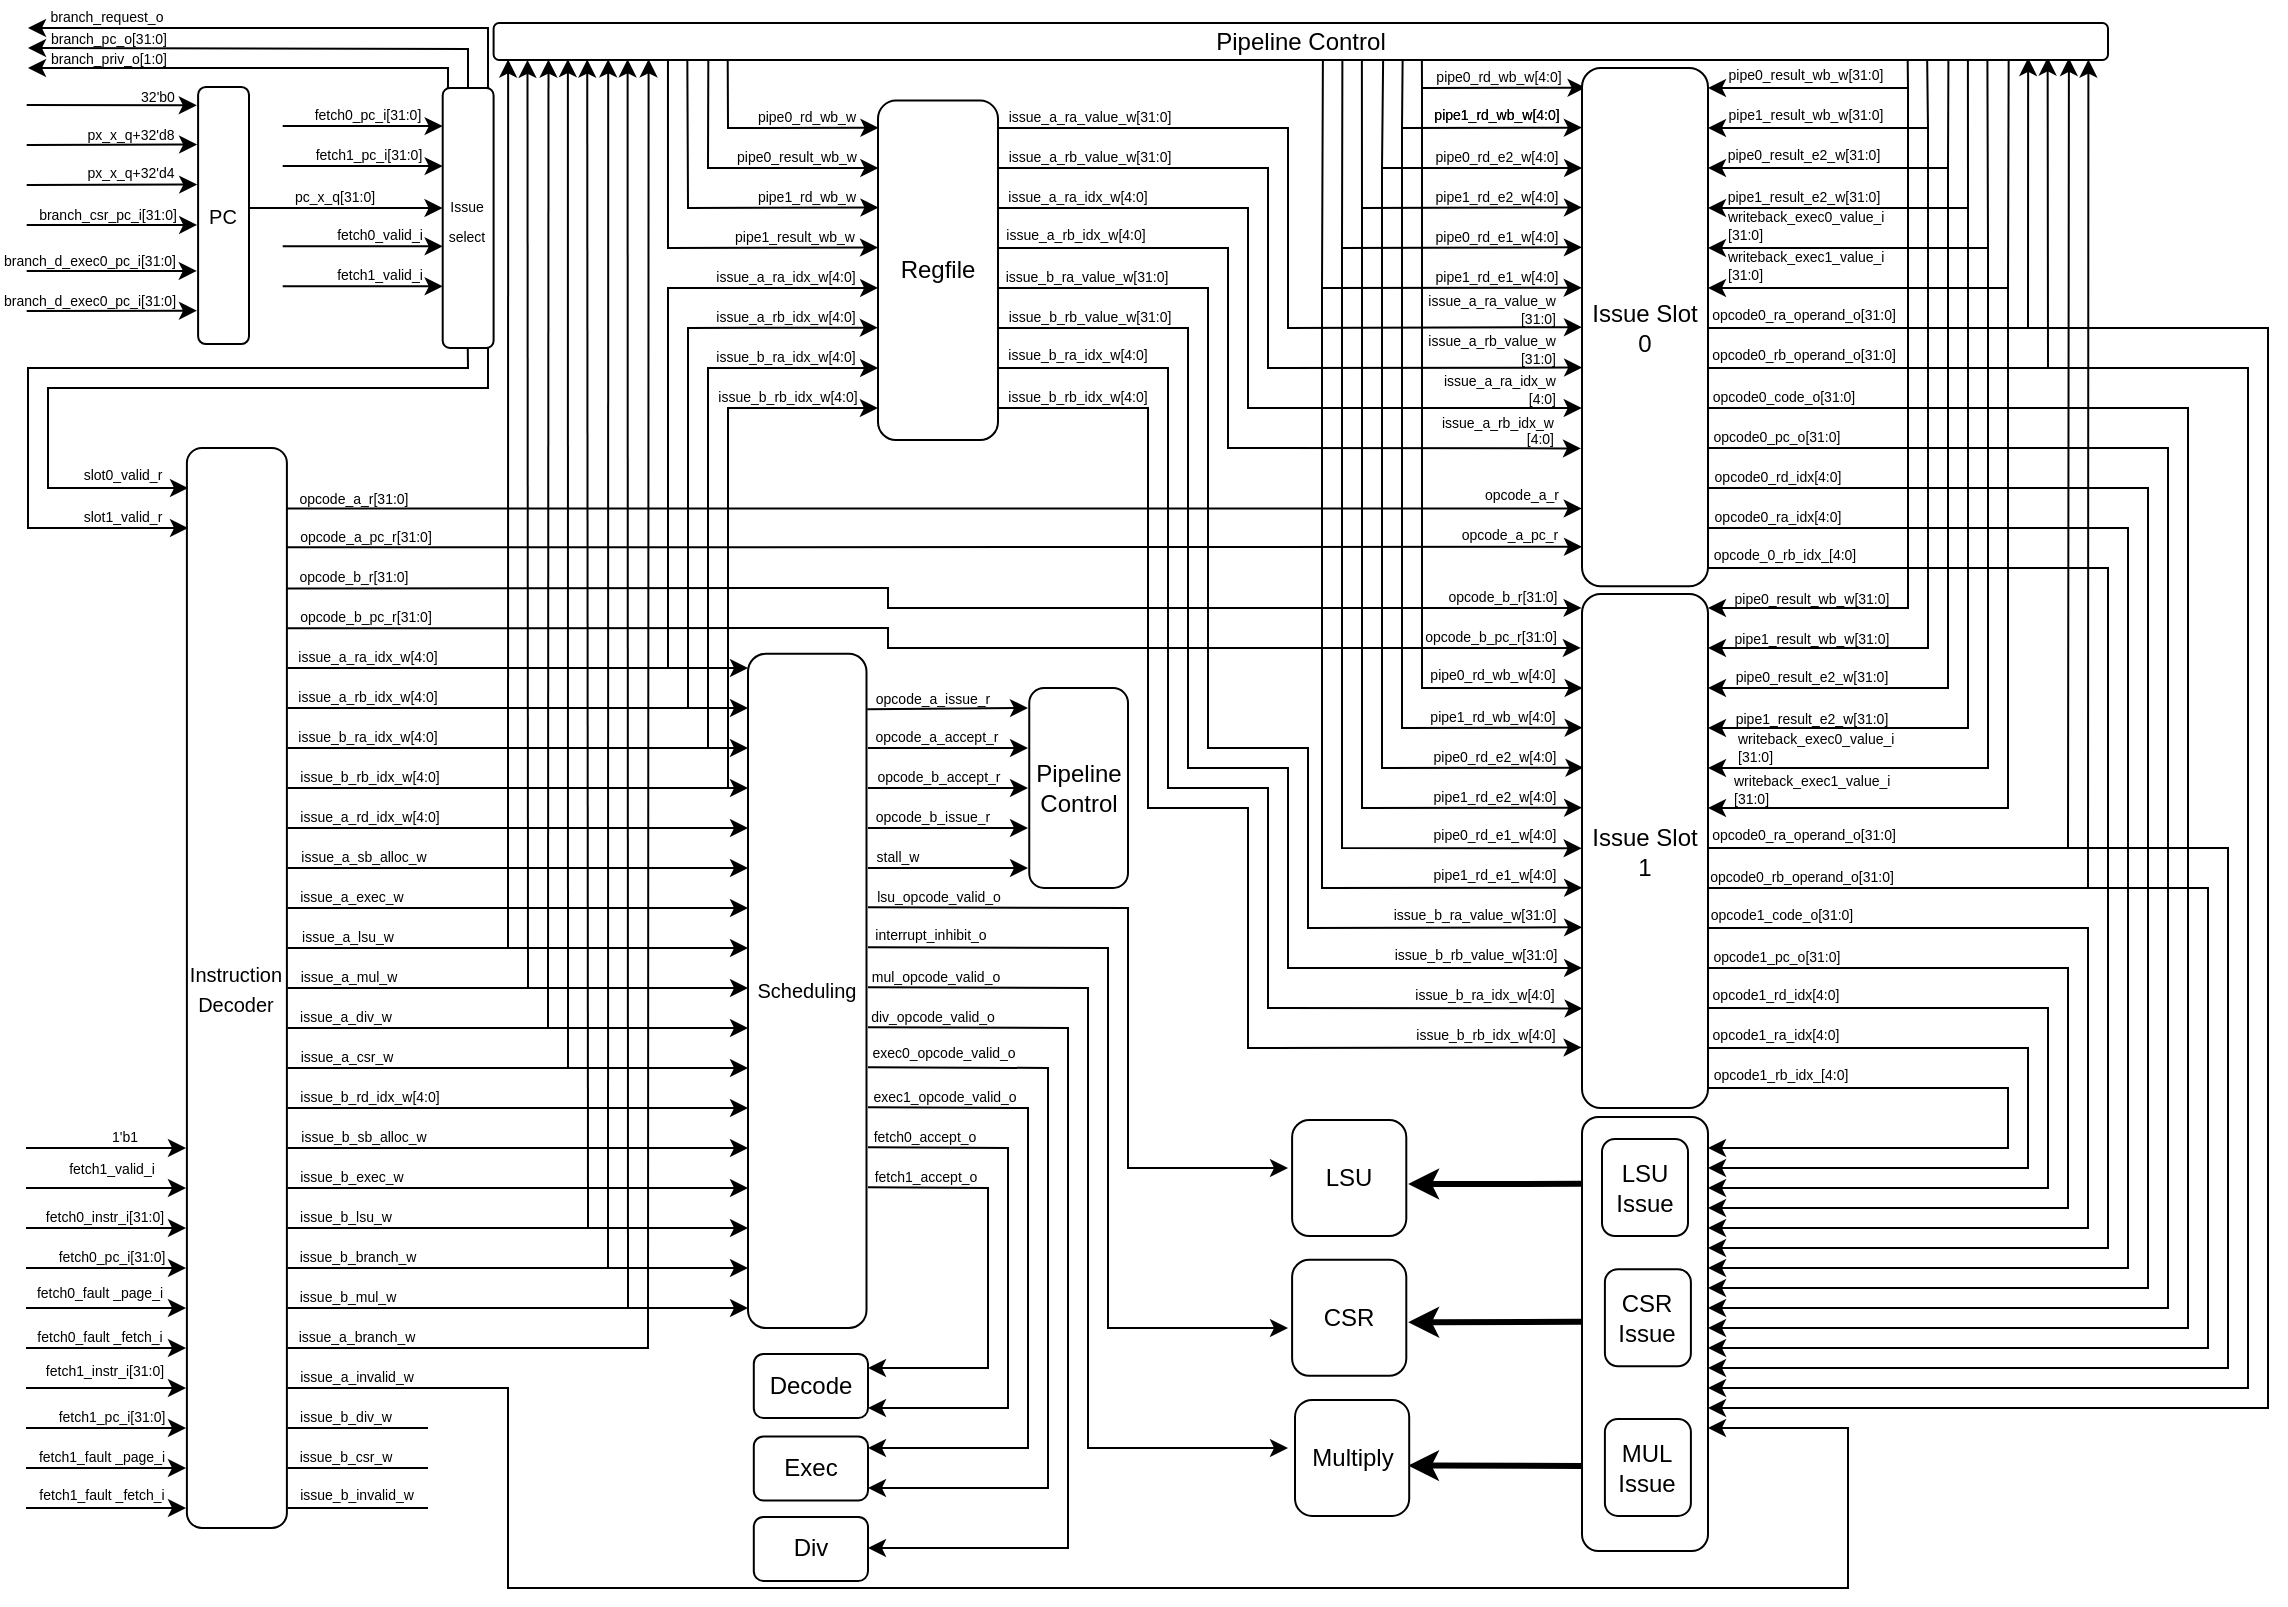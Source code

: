 <mxfile version="21.5.0" type="device">
  <diagram name="第 1 页" id="6rnWkG9CkjdkXFh_P4D_">
    <mxGraphModel dx="1728" dy="1004" grid="1" gridSize="10" guides="1" tooltips="1" connect="1" arrows="1" fold="1" page="1" pageScale="1" pageWidth="1169" pageHeight="827" math="0" shadow="0">
      <root>
        <mxCell id="0" />
        <mxCell id="1" parent="0" />
        <mxCell id="1mb2q4nJSbc4ep4aBZYX-39" value="" style="rounded=1;whiteSpace=wrap;html=1;arcSize=13;" parent="1" vertex="1">
          <mxGeometry x="807" y="574.5" width="63" height="217" as="geometry" />
        </mxCell>
        <mxCell id="es45ClDYx7fJwn_WHZkU-2" value="" style="endArrow=classic;html=1;rounded=0;entryX=-0.006;entryY=0.078;entryDx=0;entryDy=0;entryPerimeter=0;" parent="1" edge="1">
          <mxGeometry width="50" height="50" relative="1" as="geometry">
            <mxPoint x="29.35" y="68.5" as="sourcePoint" />
            <mxPoint x="114.397" y="68.64" as="targetPoint" />
          </mxGeometry>
        </mxCell>
        <mxCell id="es45ClDYx7fJwn_WHZkU-3" value="&lt;font style=&quot;font-size: 7px;&quot;&gt;32&#39;b0&lt;/font&gt;" style="text;strokeColor=none;align=center;fillColor=none;html=1;verticalAlign=middle;whiteSpace=wrap;rounded=0;" parent="1" vertex="1">
          <mxGeometry x="80.45" y="57.5" width="30" height="10" as="geometry" />
        </mxCell>
        <mxCell id="es45ClDYx7fJwn_WHZkU-4" value="" style="endArrow=classic;html=1;rounded=0;entryX=0.001;entryY=0.538;entryDx=0;entryDy=0;entryPerimeter=0;" parent="1" edge="1">
          <mxGeometry width="50" height="50" relative="1" as="geometry">
            <mxPoint x="29.35" y="128.5" as="sourcePoint" />
            <mxPoint x="114.575" y="128.44" as="targetPoint" />
          </mxGeometry>
        </mxCell>
        <mxCell id="es45ClDYx7fJwn_WHZkU-5" value="&lt;font style=&quot;font-size: 7px;&quot;&gt;branch_csr_pc_i[31:0]&lt;/font&gt;" style="text;strokeColor=none;align=center;fillColor=none;html=1;verticalAlign=middle;whiteSpace=wrap;rounded=0;" parent="1" vertex="1">
          <mxGeometry x="37.45" y="116.5" width="66" height="10" as="geometry" />
        </mxCell>
        <mxCell id="es45ClDYx7fJwn_WHZkU-6" value="" style="endArrow=classic;html=1;rounded=0;entryX=-0.006;entryY=0.715;entryDx=0;entryDy=0;entryPerimeter=0;" parent="1" edge="1">
          <mxGeometry width="50" height="50" relative="1" as="geometry">
            <mxPoint x="29.35" y="151.5" as="sourcePoint" />
            <mxPoint x="114.397" y="151.45" as="targetPoint" />
          </mxGeometry>
        </mxCell>
        <mxCell id="es45ClDYx7fJwn_WHZkU-7" value="&lt;font style=&quot;font-size: 7px;&quot;&gt;branch_d_exec0_pc_i[31:0]&lt;/font&gt;" style="text;strokeColor=none;align=center;fillColor=none;html=1;verticalAlign=middle;whiteSpace=wrap;rounded=0;" parent="1" vertex="1">
          <mxGeometry x="16.45" y="139.5" width="90" height="10" as="geometry" />
        </mxCell>
        <mxCell id="es45ClDYx7fJwn_WHZkU-10" value="" style="endArrow=classic;html=1;rounded=0;entryX=-0.002;entryY=0.868;entryDx=0;entryDy=0;entryPerimeter=0;" parent="1" edge="1">
          <mxGeometry width="50" height="50" relative="1" as="geometry">
            <mxPoint x="29.35" y="171.5" as="sourcePoint" />
            <mxPoint x="114.499" y="171.34" as="targetPoint" />
          </mxGeometry>
        </mxCell>
        <mxCell id="es45ClDYx7fJwn_WHZkU-11" value="&lt;font style=&quot;font-size: 7px;&quot;&gt;branch_d_exec0_pc_i[31:0]&lt;/font&gt;" style="text;strokeColor=none;align=center;fillColor=none;html=1;verticalAlign=middle;whiteSpace=wrap;rounded=0;" parent="1" vertex="1">
          <mxGeometry x="17.45" y="159.5" width="88" height="10" as="geometry" />
        </mxCell>
        <mxCell id="es45ClDYx7fJwn_WHZkU-12" value="" style="endArrow=classic;html=1;rounded=0;entryX=0;entryY=0.229;entryDx=0;entryDy=0;entryPerimeter=0;" parent="1" edge="1">
          <mxGeometry width="50" height="50" relative="1" as="geometry">
            <mxPoint x="29.35" y="88.5" as="sourcePoint" />
            <mxPoint x="114.55" y="88.27" as="targetPoint" />
          </mxGeometry>
        </mxCell>
        <mxCell id="es45ClDYx7fJwn_WHZkU-13" value="&lt;font style=&quot;font-size: 7px;&quot;&gt;px_x_q+32&#39;d8&lt;/font&gt;" style="text;strokeColor=none;align=center;fillColor=none;html=1;verticalAlign=middle;whiteSpace=wrap;rounded=0;" parent="1" vertex="1">
          <mxGeometry x="58.45" y="76.5" width="47.1" height="10" as="geometry" />
        </mxCell>
        <mxCell id="es45ClDYx7fJwn_WHZkU-14" value="" style="endArrow=classic;html=1;rounded=0;entryX=0.002;entryY=0.383;entryDx=0;entryDy=0;entryPerimeter=0;" parent="1" edge="1">
          <mxGeometry width="50" height="50" relative="1" as="geometry">
            <mxPoint x="29.35" y="108.5" as="sourcePoint" />
            <mxPoint x="114.601" y="108.29" as="targetPoint" />
          </mxGeometry>
        </mxCell>
        <mxCell id="es45ClDYx7fJwn_WHZkU-16" value="&lt;font style=&quot;font-size: 7px;&quot;&gt;px_x_q+32&#39;d4&lt;/font&gt;" style="text;strokeColor=none;align=center;fillColor=none;html=1;verticalAlign=middle;whiteSpace=wrap;rounded=0;" parent="1" vertex="1">
          <mxGeometry x="56.45" y="95.5" width="51.1" height="10" as="geometry" />
        </mxCell>
        <mxCell id="es45ClDYx7fJwn_WHZkU-31" value="&lt;font style=&quot;font-size: 7px;&quot;&gt;fetch0_valid_i&lt;/font&gt;" style="text;strokeColor=none;align=center;fillColor=none;html=1;verticalAlign=middle;whiteSpace=wrap;rounded=0;" parent="1" vertex="1">
          <mxGeometry x="181" y="127.11" width="50" height="10" as="geometry" />
        </mxCell>
        <mxCell id="4Q71xVZbWHCX4HzjCJ2O-1" value="&lt;font style=&quot;font-size: 7px;&quot;&gt;fetch1_valid_i&lt;/font&gt;" style="text;strokeColor=none;align=center;fillColor=none;html=1;verticalAlign=middle;whiteSpace=wrap;rounded=0;" parent="1" vertex="1">
          <mxGeometry x="181.1" y="146.67" width="50" height="10" as="geometry" />
        </mxCell>
        <mxCell id="4Q71xVZbWHCX4HzjCJ2O-18" value="&lt;font style=&quot;font-size: 7px;&quot;&gt;slot0_valid_r&lt;/font&gt;" style="text;strokeColor=none;align=center;fillColor=none;html=1;verticalAlign=middle;whiteSpace=wrap;rounded=0;" parent="1" vertex="1">
          <mxGeometry x="57" y="247.04" width="41.15" height="10" as="geometry" />
        </mxCell>
        <mxCell id="4Q71xVZbWHCX4HzjCJ2O-19" value="&lt;font style=&quot;font-size: 7px;&quot;&gt;slot1_valid_r&lt;/font&gt;" style="text;strokeColor=none;align=center;fillColor=none;html=1;verticalAlign=middle;whiteSpace=wrap;rounded=0;" parent="1" vertex="1">
          <mxGeometry x="55.15" y="268.04" width="44.85" height="10" as="geometry" />
        </mxCell>
        <mxCell id="4Q71xVZbWHCX4HzjCJ2O-20" value="" style="endArrow=classic;html=1;rounded=0;" parent="1" edge="1">
          <mxGeometry width="50" height="50" relative="1" as="geometry">
            <mxPoint x="29" y="590" as="sourcePoint" />
            <mxPoint x="109" y="590" as="targetPoint" />
          </mxGeometry>
        </mxCell>
        <mxCell id="4Q71xVZbWHCX4HzjCJ2O-21" value="" style="endArrow=classic;html=1;rounded=0;movable=1;resizable=1;rotatable=1;deletable=1;editable=1;locked=0;connectable=1;" parent="1" edge="1">
          <mxGeometry width="50" height="50" relative="1" as="geometry">
            <mxPoint x="29" y="610" as="sourcePoint" />
            <mxPoint x="109" y="610" as="targetPoint" />
          </mxGeometry>
        </mxCell>
        <mxCell id="4Q71xVZbWHCX4HzjCJ2O-22" value="" style="endArrow=classic;html=1;rounded=0;" parent="1" edge="1">
          <mxGeometry width="50" height="50" relative="1" as="geometry">
            <mxPoint x="29" y="630" as="sourcePoint" />
            <mxPoint x="109" y="630" as="targetPoint" />
          </mxGeometry>
        </mxCell>
        <mxCell id="4Q71xVZbWHCX4HzjCJ2O-23" value="" style="endArrow=classic;html=1;rounded=0;" parent="1" edge="1">
          <mxGeometry width="50" height="50" relative="1" as="geometry">
            <mxPoint x="29" y="650" as="sourcePoint" />
            <mxPoint x="109" y="650" as="targetPoint" />
          </mxGeometry>
        </mxCell>
        <mxCell id="4Q71xVZbWHCX4HzjCJ2O-24" value="" style="endArrow=classic;html=1;rounded=0;" parent="1" edge="1">
          <mxGeometry width="50" height="50" relative="1" as="geometry">
            <mxPoint x="29" y="670" as="sourcePoint" />
            <mxPoint x="109" y="670" as="targetPoint" />
          </mxGeometry>
        </mxCell>
        <mxCell id="4Q71xVZbWHCX4HzjCJ2O-25" value="" style="endArrow=classic;html=1;rounded=0;" parent="1" edge="1">
          <mxGeometry width="50" height="50" relative="1" as="geometry">
            <mxPoint x="29" y="690" as="sourcePoint" />
            <mxPoint x="109" y="690" as="targetPoint" />
          </mxGeometry>
        </mxCell>
        <mxCell id="4Q71xVZbWHCX4HzjCJ2O-26" value="" style="endArrow=classic;html=1;rounded=0;" parent="1" edge="1">
          <mxGeometry width="50" height="50" relative="1" as="geometry">
            <mxPoint x="29" y="710" as="sourcePoint" />
            <mxPoint x="109" y="710" as="targetPoint" />
          </mxGeometry>
        </mxCell>
        <mxCell id="4Q71xVZbWHCX4HzjCJ2O-27" value="" style="endArrow=classic;html=1;rounded=0;" parent="1" edge="1">
          <mxGeometry width="50" height="50" relative="1" as="geometry">
            <mxPoint x="29" y="730" as="sourcePoint" />
            <mxPoint x="109" y="730" as="targetPoint" />
          </mxGeometry>
        </mxCell>
        <mxCell id="4Q71xVZbWHCX4HzjCJ2O-29" value="&lt;font style=&quot;font-size: 7px;&quot;&gt;fetch1_valid_i&lt;/font&gt;" style="text;strokeColor=none;align=center;fillColor=none;html=1;verticalAlign=middle;whiteSpace=wrap;rounded=0;" parent="1" vertex="1">
          <mxGeometry x="47" y="594" width="50" height="10" as="geometry" />
        </mxCell>
        <mxCell id="4Q71xVZbWHCX4HzjCJ2O-30" value="&lt;font style=&quot;font-size: 7px;&quot;&gt;1&#39;b1&lt;/font&gt;" style="text;strokeColor=none;align=center;fillColor=none;html=1;verticalAlign=middle;whiteSpace=wrap;rounded=0;" parent="1" vertex="1">
          <mxGeometry x="67.5" y="576" width="21" height="13" as="geometry" />
        </mxCell>
        <mxCell id="4Q71xVZbWHCX4HzjCJ2O-31" value="&lt;font style=&quot;font-size: 7px;&quot;&gt;fetch0_pc_i[31:0]&lt;/font&gt;" style="text;strokeColor=none;align=center;fillColor=none;html=1;verticalAlign=middle;whiteSpace=wrap;rounded=0;" parent="1" vertex="1">
          <mxGeometry x="47" y="638" width="50" height="10" as="geometry" />
        </mxCell>
        <mxCell id="4Q71xVZbWHCX4HzjCJ2O-32" value="&lt;font style=&quot;font-size: 7px;&quot;&gt;fetch0_fault _page_i&lt;/font&gt;" style="text;strokeColor=none;align=center;fillColor=none;html=1;verticalAlign=middle;whiteSpace=wrap;rounded=0;" parent="1" vertex="1">
          <mxGeometry x="33" y="656" width="66" height="10" as="geometry" />
        </mxCell>
        <mxCell id="4Q71xVZbWHCX4HzjCJ2O-33" value="&lt;font style=&quot;font-size: 7px;&quot;&gt;fetch0_fault _fetch_i&lt;/font&gt;" style="text;strokeColor=none;align=center;fillColor=none;html=1;verticalAlign=middle;whiteSpace=wrap;rounded=0;" parent="1" vertex="1">
          <mxGeometry x="33" y="678" width="66" height="10" as="geometry" />
        </mxCell>
        <mxCell id="4Q71xVZbWHCX4HzjCJ2O-35" value="" style="endArrow=classic;html=1;rounded=0;" parent="1" edge="1">
          <mxGeometry width="50" height="50" relative="1" as="geometry">
            <mxPoint x="29" y="750" as="sourcePoint" />
            <mxPoint x="109" y="750" as="targetPoint" />
          </mxGeometry>
        </mxCell>
        <mxCell id="4Q71xVZbWHCX4HzjCJ2O-36" value="" style="endArrow=classic;html=1;rounded=0;" parent="1" edge="1">
          <mxGeometry width="50" height="50" relative="1" as="geometry">
            <mxPoint x="29" y="770" as="sourcePoint" />
            <mxPoint x="109" y="770" as="targetPoint" />
          </mxGeometry>
        </mxCell>
        <mxCell id="4Q71xVZbWHCX4HzjCJ2O-37" value="&lt;font style=&quot;font-size: 7px;&quot;&gt;fetch0_instr_i[31:0]&lt;/font&gt;" style="text;strokeColor=none;align=center;fillColor=none;html=1;verticalAlign=middle;whiteSpace=wrap;rounded=0;" parent="1" vertex="1">
          <mxGeometry x="39.5" y="618" width="57" height="10" as="geometry" />
        </mxCell>
        <mxCell id="4Q71xVZbWHCX4HzjCJ2O-38" value="&lt;font style=&quot;font-size: 7px;&quot;&gt;fetch1_pc_i[31:0]&lt;/font&gt;" style="text;strokeColor=none;align=center;fillColor=none;html=1;verticalAlign=middle;whiteSpace=wrap;rounded=0;" parent="1" vertex="1">
          <mxGeometry x="47" y="718" width="50" height="10" as="geometry" />
        </mxCell>
        <mxCell id="4Q71xVZbWHCX4HzjCJ2O-39" value="&lt;font style=&quot;font-size: 7px;&quot;&gt;fetch1_fault _page_i&lt;/font&gt;" style="text;strokeColor=none;align=center;fillColor=none;html=1;verticalAlign=middle;whiteSpace=wrap;rounded=0;" parent="1" vertex="1">
          <mxGeometry x="34" y="738" width="66" height="10" as="geometry" />
        </mxCell>
        <mxCell id="4Q71xVZbWHCX4HzjCJ2O-40" value="&lt;font style=&quot;font-size: 7px;&quot;&gt;fetch1_fault _fetch_i&lt;/font&gt;" style="text;strokeColor=none;align=center;fillColor=none;html=1;verticalAlign=middle;whiteSpace=wrap;rounded=0;" parent="1" vertex="1">
          <mxGeometry x="34" y="757" width="66" height="10" as="geometry" />
        </mxCell>
        <mxCell id="4Q71xVZbWHCX4HzjCJ2O-41" value="&lt;font style=&quot;font-size: 7px;&quot;&gt;fetch1_instr_i[31:0]&lt;/font&gt;" style="text;strokeColor=none;align=center;fillColor=none;html=1;verticalAlign=middle;whiteSpace=wrap;rounded=0;" parent="1" vertex="1">
          <mxGeometry x="40" y="695" width="57" height="10" as="geometry" />
        </mxCell>
        <mxCell id="4Q71xVZbWHCX4HzjCJ2O-43" value="&lt;font style=&quot;font-size: 7px;&quot;&gt;issue_a_ra_idx_w[4:0]&lt;/font&gt;" style="text;strokeColor=none;align=center;fillColor=none;html=1;verticalAlign=middle;whiteSpace=wrap;rounded=0;" parent="1" vertex="1">
          <mxGeometry x="160" y="338" width="80" height="10" as="geometry" />
        </mxCell>
        <mxCell id="4Q71xVZbWHCX4HzjCJ2O-45" value="&lt;font style=&quot;font-size: 7px;&quot;&gt;issue_a_rb_idx_w[4:0]&lt;/font&gt;" style="text;strokeColor=none;align=center;fillColor=none;html=1;verticalAlign=middle;whiteSpace=wrap;rounded=0;" parent="1" vertex="1">
          <mxGeometry x="160" y="358" width="80" height="10" as="geometry" />
        </mxCell>
        <mxCell id="4Q71xVZbWHCX4HzjCJ2O-47" value="&lt;font style=&quot;font-size: 7px;&quot;&gt;issue_a_rd_idx_w[4:0]&lt;/font&gt;" style="text;strokeColor=none;align=center;fillColor=none;html=1;verticalAlign=middle;whiteSpace=wrap;rounded=0;" parent="1" vertex="1">
          <mxGeometry x="161" y="417.86" width="80" height="10" as="geometry" />
        </mxCell>
        <mxCell id="4Q71xVZbWHCX4HzjCJ2O-49" value="&lt;font style=&quot;font-size: 7px;&quot;&gt;issue_a_sb_alloc_w&lt;/font&gt;" style="text;strokeColor=none;align=center;fillColor=none;html=1;verticalAlign=middle;whiteSpace=wrap;rounded=0;" parent="1" vertex="1">
          <mxGeometry x="158" y="438" width="80" height="10" as="geometry" />
        </mxCell>
        <mxCell id="4Q71xVZbWHCX4HzjCJ2O-51" value="&lt;font style=&quot;font-size: 7px;&quot;&gt;issue_a_exec_w&lt;/font&gt;" style="text;strokeColor=none;align=center;fillColor=none;html=1;verticalAlign=middle;whiteSpace=wrap;rounded=0;" parent="1" vertex="1">
          <mxGeometry x="161" y="458" width="62" height="10" as="geometry" />
        </mxCell>
        <mxCell id="4Q71xVZbWHCX4HzjCJ2O-53" value="&lt;font style=&quot;font-size: 7px;&quot;&gt;issue_a_lsu_w&lt;/font&gt;" style="text;strokeColor=none;align=center;fillColor=none;html=1;verticalAlign=middle;whiteSpace=wrap;rounded=0;" parent="1" vertex="1">
          <mxGeometry x="166" y="478" width="48" height="10" as="geometry" />
        </mxCell>
        <mxCell id="4Q71xVZbWHCX4HzjCJ2O-59" value="&lt;font style=&quot;font-size: 7px;&quot;&gt;issue_a_mul_w&lt;/font&gt;" style="text;strokeColor=none;align=center;fillColor=none;html=1;verticalAlign=middle;whiteSpace=wrap;rounded=0;" parent="1" vertex="1">
          <mxGeometry x="165" y="498" width="51" height="10" as="geometry" />
        </mxCell>
        <mxCell id="4Q71xVZbWHCX4HzjCJ2O-61" value="&lt;font style=&quot;font-size: 7px;&quot;&gt;issue_a_div_w&lt;/font&gt;" style="text;strokeColor=none;align=center;fillColor=none;html=1;verticalAlign=middle;whiteSpace=wrap;rounded=0;" parent="1" vertex="1">
          <mxGeometry x="165" y="518" width="48" height="10" as="geometry" />
        </mxCell>
        <mxCell id="4Q71xVZbWHCX4HzjCJ2O-62" value="" style="endArrow=classic;html=1;rounded=0;" parent="1" edge="1">
          <mxGeometry width="50" height="50" relative="1" as="geometry">
            <mxPoint x="160" y="710" as="sourcePoint" />
            <mxPoint x="870" y="730" as="targetPoint" />
            <Array as="points">
              <mxPoint x="270" y="710" />
              <mxPoint x="270" y="810" />
              <mxPoint x="940" y="810" />
              <mxPoint x="940" y="730" />
            </Array>
          </mxGeometry>
        </mxCell>
        <mxCell id="4Q71xVZbWHCX4HzjCJ2O-63" value="&lt;font style=&quot;font-size: 7px;&quot;&gt;issue_a_invalid_w&lt;/font&gt;" style="text;strokeColor=none;align=center;fillColor=none;html=1;verticalAlign=middle;whiteSpace=wrap;rounded=0;" parent="1" vertex="1">
          <mxGeometry x="164" y="698" width="61" height="10" as="geometry" />
        </mxCell>
        <mxCell id="4Q71xVZbWHCX4HzjCJ2O-65" value="&lt;font style=&quot;font-size: 7px;&quot;&gt;issue_b_ra_idx_w[4:0]&lt;/font&gt;" style="text;strokeColor=none;align=center;fillColor=none;html=1;verticalAlign=middle;whiteSpace=wrap;rounded=0;" parent="1" vertex="1">
          <mxGeometry x="160.35" y="378" width="80" height="10" as="geometry" />
        </mxCell>
        <mxCell id="4Q71xVZbWHCX4HzjCJ2O-67" value="&lt;font style=&quot;font-size: 7px;&quot;&gt;issue_b_rb_idx_w[4:0]&lt;/font&gt;" style="text;strokeColor=none;align=center;fillColor=none;html=1;verticalAlign=middle;whiteSpace=wrap;rounded=0;" parent="1" vertex="1">
          <mxGeometry x="161.35" y="398" width="80" height="10" as="geometry" />
        </mxCell>
        <mxCell id="4Q71xVZbWHCX4HzjCJ2O-69" value="&lt;font style=&quot;font-size: 7px;&quot;&gt;issue_b_rd_idx_w[4:0]&lt;/font&gt;" style="text;strokeColor=none;align=center;fillColor=none;html=1;verticalAlign=middle;whiteSpace=wrap;rounded=0;" parent="1" vertex="1">
          <mxGeometry x="167" y="557.86" width="68.2" height="10" as="geometry" />
        </mxCell>
        <mxCell id="4Q71xVZbWHCX4HzjCJ2O-70" value="" style="endArrow=classic;html=1;rounded=0;" parent="1" edge="1">
          <mxGeometry width="50" height="50" relative="1" as="geometry">
            <mxPoint x="160" y="590" as="sourcePoint" />
            <mxPoint x="390" y="590" as="targetPoint" />
            <Array as="points" />
          </mxGeometry>
        </mxCell>
        <mxCell id="4Q71xVZbWHCX4HzjCJ2O-71" value="&lt;font style=&quot;font-size: 7px;&quot;&gt;issue_b_sb_alloc_w&lt;/font&gt;" style="text;strokeColor=none;align=center;fillColor=none;html=1;verticalAlign=middle;whiteSpace=wrap;rounded=0;" parent="1" vertex="1">
          <mxGeometry x="164" y="578" width="68.2" height="10" as="geometry" />
        </mxCell>
        <mxCell id="4Q71xVZbWHCX4HzjCJ2O-72" value="" style="endArrow=classic;html=1;rounded=0;" parent="1" edge="1">
          <mxGeometry width="50" height="50" relative="1" as="geometry">
            <mxPoint x="160" y="610" as="sourcePoint" />
            <mxPoint x="390" y="610" as="targetPoint" />
            <Array as="points" />
          </mxGeometry>
        </mxCell>
        <mxCell id="4Q71xVZbWHCX4HzjCJ2O-73" value="&lt;font style=&quot;font-size: 7px;&quot;&gt;issue_b_exec_w&lt;/font&gt;" style="text;strokeColor=none;align=center;fillColor=none;html=1;verticalAlign=middle;whiteSpace=wrap;rounded=0;" parent="1" vertex="1">
          <mxGeometry x="163" y="598" width="58.2" height="10" as="geometry" />
        </mxCell>
        <mxCell id="4Q71xVZbWHCX4HzjCJ2O-74" value="" style="endArrow=classic;html=1;rounded=0;" parent="1" edge="1">
          <mxGeometry width="50" height="50" relative="1" as="geometry">
            <mxPoint x="160" y="630" as="sourcePoint" />
            <mxPoint x="390" y="630" as="targetPoint" />
            <Array as="points" />
          </mxGeometry>
        </mxCell>
        <mxCell id="4Q71xVZbWHCX4HzjCJ2O-75" value="&lt;font style=&quot;font-size: 7px;&quot;&gt;issue_b_lsu_w&lt;/font&gt;" style="text;strokeColor=none;align=center;fillColor=none;html=1;verticalAlign=middle;whiteSpace=wrap;rounded=0;" parent="1" vertex="1">
          <mxGeometry x="165" y="618" width="48.2" height="10" as="geometry" />
        </mxCell>
        <mxCell id="4Q71xVZbWHCX4HzjCJ2O-76" value="" style="endArrow=classic;html=1;rounded=0;" parent="1" edge="1">
          <mxGeometry width="50" height="50" relative="1" as="geometry">
            <mxPoint x="160" y="650" as="sourcePoint" />
            <mxPoint x="390" y="650" as="targetPoint" />
          </mxGeometry>
        </mxCell>
        <mxCell id="4Q71xVZbWHCX4HzjCJ2O-77" value="&lt;font style=&quot;font-size: 7px;&quot;&gt;issue_b_branch_w&lt;/font&gt;" style="text;strokeColor=none;align=center;fillColor=none;html=1;verticalAlign=middle;whiteSpace=wrap;rounded=0;" parent="1" vertex="1">
          <mxGeometry x="166" y="638" width="58.2" height="10" as="geometry" />
        </mxCell>
        <mxCell id="4Q71xVZbWHCX4HzjCJ2O-78" value="" style="endArrow=classic;html=1;rounded=0;" parent="1" edge="1">
          <mxGeometry width="50" height="50" relative="1" as="geometry">
            <mxPoint x="160" y="670" as="sourcePoint" />
            <mxPoint x="390" y="670" as="targetPoint" />
          </mxGeometry>
        </mxCell>
        <mxCell id="4Q71xVZbWHCX4HzjCJ2O-79" value="&lt;font style=&quot;font-size: 7px;&quot;&gt;issue_b_mul_w&lt;/font&gt;" style="text;strokeColor=none;align=center;fillColor=none;html=1;verticalAlign=middle;whiteSpace=wrap;rounded=0;" parent="1" vertex="1">
          <mxGeometry x="162" y="658" width="56.2" height="10" as="geometry" />
        </mxCell>
        <mxCell id="4Q71xVZbWHCX4HzjCJ2O-80" value="" style="endArrow=none;html=1;rounded=0;endFill=0;" parent="1" edge="1">
          <mxGeometry width="50" height="50" relative="1" as="geometry">
            <mxPoint x="160" y="730" as="sourcePoint" />
            <mxPoint x="230" y="730" as="targetPoint" />
          </mxGeometry>
        </mxCell>
        <mxCell id="4Q71xVZbWHCX4HzjCJ2O-81" value="&lt;font style=&quot;font-size: 7px;&quot;&gt;issue_b_div_w&lt;/font&gt;" style="text;strokeColor=none;align=center;fillColor=none;html=1;verticalAlign=middle;whiteSpace=wrap;rounded=0;" parent="1" vertex="1">
          <mxGeometry x="165" y="718" width="48.2" height="10" as="geometry" />
        </mxCell>
        <mxCell id="4Q71xVZbWHCX4HzjCJ2O-82" value="" style="endArrow=none;html=1;rounded=0;endFill=0;" parent="1" edge="1">
          <mxGeometry width="50" height="50" relative="1" as="geometry">
            <mxPoint x="160" y="770" as="sourcePoint" />
            <mxPoint x="230" y="770" as="targetPoint" />
          </mxGeometry>
        </mxCell>
        <mxCell id="4Q71xVZbWHCX4HzjCJ2O-83" value="&lt;font style=&quot;font-size: 7px;&quot;&gt;issue_b_invalid_w&lt;/font&gt;" style="text;strokeColor=none;align=center;fillColor=none;html=1;verticalAlign=middle;whiteSpace=wrap;rounded=0;" parent="1" vertex="1">
          <mxGeometry x="166" y="757" width="57" height="10" as="geometry" />
        </mxCell>
        <mxCell id="SvG3vRPbVIv2HBja2-ag-5" value="&lt;font style=&quot;font-size: 7px;&quot;&gt;issue_a_csr_w&lt;/font&gt;" style="text;strokeColor=none;align=center;fillColor=none;html=1;verticalAlign=middle;whiteSpace=wrap;rounded=0;" parent="1" vertex="1">
          <mxGeometry x="164" y="537.72" width="51" height="10" as="geometry" />
        </mxCell>
        <mxCell id="SvG3vRPbVIv2HBja2-ag-6" value="" style="endArrow=none;html=1;rounded=0;endFill=0;" parent="1" edge="1">
          <mxGeometry width="50" height="50" relative="1" as="geometry">
            <mxPoint x="160" y="750" as="sourcePoint" />
            <mxPoint x="230" y="750" as="targetPoint" />
          </mxGeometry>
        </mxCell>
        <mxCell id="SvG3vRPbVIv2HBja2-ag-7" value="&lt;font style=&quot;font-size: 7px;&quot;&gt;issue_b_csr_w&lt;/font&gt;" style="text;strokeColor=none;align=center;fillColor=none;html=1;verticalAlign=middle;whiteSpace=wrap;rounded=0;" parent="1" vertex="1">
          <mxGeometry x="164" y="737.95" width="50" height="10" as="geometry" />
        </mxCell>
        <mxCell id="K7g2_0EFvP5018YAS0_h-12" value="" style="endArrow=classic;html=1;rounded=0;" parent="1" edge="1">
          <mxGeometry width="50" height="50" relative="1" as="geometry">
            <mxPoint x="157.35" y="159.17" as="sourcePoint" />
            <mxPoint x="237.35" y="159.17" as="targetPoint" />
            <Array as="points" />
          </mxGeometry>
        </mxCell>
        <mxCell id="K7g2_0EFvP5018YAS0_h-13" value="" style="endArrow=classic;html=1;rounded=0;" parent="1" edge="1">
          <mxGeometry width="50" height="50" relative="1" as="geometry">
            <mxPoint x="157.35" y="139.17" as="sourcePoint" />
            <mxPoint x="237.35" y="139.17" as="targetPoint" />
            <Array as="points" />
          </mxGeometry>
        </mxCell>
        <mxCell id="K7g2_0EFvP5018YAS0_h-27" value="" style="endArrow=classic;html=1;rounded=0;" parent="1" edge="1">
          <mxGeometry width="50" height="50" relative="1" as="geometry">
            <mxPoint x="160" y="390" as="sourcePoint" />
            <mxPoint x="390" y="390" as="targetPoint" />
            <Array as="points" />
          </mxGeometry>
        </mxCell>
        <mxCell id="K7g2_0EFvP5018YAS0_h-28" value="" style="endArrow=classic;html=1;rounded=0;" parent="1" edge="1">
          <mxGeometry width="50" height="50" relative="1" as="geometry">
            <mxPoint x="160" y="410" as="sourcePoint" />
            <mxPoint x="390" y="410" as="targetPoint" />
            <Array as="points" />
          </mxGeometry>
        </mxCell>
        <mxCell id="K7g2_0EFvP5018YAS0_h-29" value="" style="endArrow=classic;html=1;rounded=0;" parent="1" edge="1">
          <mxGeometry width="50" height="50" relative="1" as="geometry">
            <mxPoint x="160" y="570" as="sourcePoint" />
            <mxPoint x="390" y="570" as="targetPoint" />
            <Array as="points" />
          </mxGeometry>
        </mxCell>
        <mxCell id="K7g2_0EFvP5018YAS0_h-30" value="" style="endArrow=classic;html=1;rounded=0;" parent="1" edge="1">
          <mxGeometry width="50" height="50" relative="1" as="geometry">
            <mxPoint x="160" y="510" as="sourcePoint" />
            <mxPoint x="390" y="510" as="targetPoint" />
            <Array as="points" />
          </mxGeometry>
        </mxCell>
        <mxCell id="K7g2_0EFvP5018YAS0_h-31" value="" style="endArrow=classic;html=1;rounded=0;" parent="1" edge="1">
          <mxGeometry width="50" height="50" relative="1" as="geometry">
            <mxPoint x="160" y="530" as="sourcePoint" />
            <mxPoint x="390" y="530" as="targetPoint" />
            <Array as="points" />
          </mxGeometry>
        </mxCell>
        <mxCell id="K7g2_0EFvP5018YAS0_h-32" value="" style="endArrow=classic;html=1;rounded=0;" parent="1" edge="1">
          <mxGeometry width="50" height="50" relative="1" as="geometry">
            <mxPoint x="160" y="550" as="sourcePoint" />
            <mxPoint x="390" y="550" as="targetPoint" />
            <Array as="points" />
          </mxGeometry>
        </mxCell>
        <mxCell id="K7g2_0EFvP5018YAS0_h-33" value="" style="endArrow=classic;html=1;rounded=0;" parent="1" edge="1">
          <mxGeometry width="50" height="50" relative="1" as="geometry">
            <mxPoint x="160" y="430" as="sourcePoint" />
            <mxPoint x="390" y="430" as="targetPoint" />
          </mxGeometry>
        </mxCell>
        <mxCell id="K7g2_0EFvP5018YAS0_h-34" value="" style="endArrow=classic;html=1;rounded=0;" parent="1" edge="1">
          <mxGeometry width="50" height="50" relative="1" as="geometry">
            <mxPoint x="160" y="450" as="sourcePoint" />
            <mxPoint x="390" y="450" as="targetPoint" />
            <Array as="points" />
          </mxGeometry>
        </mxCell>
        <mxCell id="K7g2_0EFvP5018YAS0_h-35" value="" style="endArrow=classic;html=1;rounded=0;" parent="1" edge="1">
          <mxGeometry width="50" height="50" relative="1" as="geometry">
            <mxPoint x="160" y="470" as="sourcePoint" />
            <mxPoint x="390" y="470" as="targetPoint" />
            <Array as="points" />
          </mxGeometry>
        </mxCell>
        <mxCell id="K7g2_0EFvP5018YAS0_h-36" value="" style="endArrow=classic;html=1;rounded=0;" parent="1" edge="1">
          <mxGeometry width="50" height="50" relative="1" as="geometry">
            <mxPoint x="160" y="490" as="sourcePoint" />
            <mxPoint x="390" y="490" as="targetPoint" />
            <Array as="points" />
          </mxGeometry>
        </mxCell>
        <mxCell id="K7g2_0EFvP5018YAS0_h-37" value="" style="endArrow=classic;html=1;rounded=0;" parent="1" edge="1">
          <mxGeometry width="50" height="50" relative="1" as="geometry">
            <mxPoint x="160" y="350" as="sourcePoint" />
            <mxPoint x="390" y="350" as="targetPoint" />
          </mxGeometry>
        </mxCell>
        <mxCell id="K7g2_0EFvP5018YAS0_h-38" value="" style="endArrow=classic;html=1;rounded=0;" parent="1" edge="1">
          <mxGeometry width="50" height="50" relative="1" as="geometry">
            <mxPoint x="160" y="370" as="sourcePoint" />
            <mxPoint x="390" y="370" as="targetPoint" />
            <Array as="points" />
          </mxGeometry>
        </mxCell>
        <mxCell id="K7g2_0EFvP5018YAS0_h-41" value="&lt;font style=&quot;font-size: 7px;&quot;&gt;issue_a_branch_w&lt;/font&gt;" style="text;strokeColor=none;align=center;fillColor=none;html=1;verticalAlign=middle;whiteSpace=wrap;rounded=0;" parent="1" vertex="1">
          <mxGeometry x="164" y="678" width="60.7" height="10" as="geometry" />
        </mxCell>
        <mxCell id="K7g2_0EFvP5018YAS0_h-43" value="" style="endArrow=classic;html=1;rounded=0;entryX=0.001;entryY=0.552;entryDx=0;entryDy=0;entryPerimeter=0;" parent="1" target="CH4vfQJ2e6H9l5YuJAfh-225" edge="1">
          <mxGeometry width="50" height="50" relative="1" as="geometry">
            <mxPoint x="350" y="350" as="sourcePoint" />
            <mxPoint x="450" y="160" as="targetPoint" />
            <Array as="points">
              <mxPoint x="350" y="160" />
            </Array>
          </mxGeometry>
        </mxCell>
        <mxCell id="K7g2_0EFvP5018YAS0_h-44" value="" style="endArrow=classic;html=1;rounded=0;entryX=-0.001;entryY=0.669;entryDx=0;entryDy=0;entryPerimeter=0;" parent="1" target="CH4vfQJ2e6H9l5YuJAfh-225" edge="1">
          <mxGeometry width="50" height="50" relative="1" as="geometry">
            <mxPoint x="360" y="370" as="sourcePoint" />
            <mxPoint x="450" y="180" as="targetPoint" />
            <Array as="points">
              <mxPoint x="360" y="180" />
            </Array>
          </mxGeometry>
        </mxCell>
        <mxCell id="K7g2_0EFvP5018YAS0_h-45" value="" style="endArrow=classic;html=1;rounded=0;entryX=0.001;entryY=0.788;entryDx=0;entryDy=0;entryPerimeter=0;" parent="1" target="CH4vfQJ2e6H9l5YuJAfh-225" edge="1">
          <mxGeometry width="50" height="50" relative="1" as="geometry">
            <mxPoint x="370" y="390" as="sourcePoint" />
            <mxPoint x="450" y="200" as="targetPoint" />
            <Array as="points">
              <mxPoint x="370" y="200" />
            </Array>
          </mxGeometry>
        </mxCell>
        <mxCell id="K7g2_0EFvP5018YAS0_h-46" value="" style="endArrow=classic;html=1;rounded=0;entryX=-0.001;entryY=0.906;entryDx=0;entryDy=0;entryPerimeter=0;" parent="1" target="CH4vfQJ2e6H9l5YuJAfh-225" edge="1">
          <mxGeometry width="50" height="50" relative="1" as="geometry">
            <mxPoint x="380" y="410" as="sourcePoint" />
            <mxPoint x="450" y="220" as="targetPoint" />
            <Array as="points">
              <mxPoint x="380" y="220" />
            </Array>
          </mxGeometry>
        </mxCell>
        <mxCell id="K7g2_0EFvP5018YAS0_h-47" value="" style="endArrow=classic;html=1;rounded=0;exitX=0.108;exitY=1.016;exitDx=0;exitDy=0;exitPerimeter=0;entryX=0;entryY=0.433;entryDx=0;entryDy=0;entryPerimeter=0;" parent="1" target="CH4vfQJ2e6H9l5YuJAfh-225" edge="1">
          <mxGeometry width="50" height="50" relative="1" as="geometry">
            <mxPoint x="349.978" y="45.296" as="sourcePoint" />
            <mxPoint x="450" y="140" as="targetPoint" />
            <Array as="points">
              <mxPoint x="350" y="140" />
            </Array>
          </mxGeometry>
        </mxCell>
        <mxCell id="K7g2_0EFvP5018YAS0_h-48" value="&lt;font style=&quot;font-size: 7px;&quot;&gt;issue_a_ra_idx_w[4:0]&lt;/font&gt;" style="text;strokeColor=none;align=center;fillColor=none;html=1;verticalAlign=middle;whiteSpace=wrap;rounded=0;" parent="1" vertex="1">
          <mxGeometry x="369" y="147.83" width="80" height="10" as="geometry" />
        </mxCell>
        <mxCell id="K7g2_0EFvP5018YAS0_h-49" value="&lt;font style=&quot;font-size: 7px;&quot;&gt;issue_a_rb_idx_w[4:0]&lt;/font&gt;" style="text;strokeColor=none;align=center;fillColor=none;html=1;verticalAlign=middle;whiteSpace=wrap;rounded=0;" parent="1" vertex="1">
          <mxGeometry x="369" y="168" width="80" height="10" as="geometry" />
        </mxCell>
        <mxCell id="K7g2_0EFvP5018YAS0_h-50" value="&lt;font style=&quot;font-size: 7px;&quot;&gt;issue_b_ra_idx_w[4:0]&lt;/font&gt;" style="text;strokeColor=none;align=center;fillColor=none;html=1;verticalAlign=middle;whiteSpace=wrap;rounded=0;" parent="1" vertex="1">
          <mxGeometry x="369" y="188" width="80" height="10" as="geometry" />
        </mxCell>
        <mxCell id="K7g2_0EFvP5018YAS0_h-51" value="&lt;font style=&quot;font-size: 7px;&quot;&gt;issue_b_rb_idx_w[4:0]&lt;/font&gt;" style="text;strokeColor=none;align=center;fillColor=none;html=1;verticalAlign=middle;whiteSpace=wrap;rounded=0;" parent="1" vertex="1">
          <mxGeometry x="370" y="207.83" width="80" height="10" as="geometry" />
        </mxCell>
        <mxCell id="K7g2_0EFvP5018YAS0_h-52" value="&lt;span style=&quot;font-size: 7px;&quot;&gt;pipe1_result_wb_w&lt;/span&gt;" style="text;strokeColor=none;align=center;fillColor=none;html=1;verticalAlign=middle;whiteSpace=wrap;rounded=0;" parent="1" vertex="1">
          <mxGeometry x="380.5" y="128" width="65" height="10" as="geometry" />
        </mxCell>
        <mxCell id="K7g2_0EFvP5018YAS0_h-53" value="" style="endArrow=classic;html=1;rounded=0;exitX=0.12;exitY=1.02;exitDx=0;exitDy=0;exitPerimeter=0;entryX=0.004;entryY=0.315;entryDx=0;entryDy=0;entryPerimeter=0;" parent="1" target="CH4vfQJ2e6H9l5YuJAfh-225" edge="1">
          <mxGeometry width="50" height="50" relative="1" as="geometry">
            <mxPoint x="359.664" y="45.37" as="sourcePoint" />
            <mxPoint x="450" y="120" as="targetPoint" />
            <Array as="points">
              <mxPoint x="360" y="120" />
            </Array>
          </mxGeometry>
        </mxCell>
        <mxCell id="K7g2_0EFvP5018YAS0_h-54" value="&lt;span style=&quot;font-size: 7px;&quot;&gt;pipe1_rd_wb_w&lt;/span&gt;" style="text;strokeColor=none;align=center;fillColor=none;html=1;verticalAlign=middle;whiteSpace=wrap;rounded=0;" parent="1" vertex="1">
          <mxGeometry x="391.5" y="108" width="55" height="10" as="geometry" />
        </mxCell>
        <mxCell id="K7g2_0EFvP5018YAS0_h-55" value="" style="endArrow=classic;html=1;rounded=0;exitX=0.133;exitY=1;exitDx=0;exitDy=0;exitPerimeter=0;entryX=0.003;entryY=0.199;entryDx=0;entryDy=0;entryPerimeter=0;" parent="1" target="CH4vfQJ2e6H9l5YuJAfh-225" edge="1">
          <mxGeometry width="50" height="50" relative="1" as="geometry">
            <mxPoint x="370.158" y="45" as="sourcePoint" />
            <mxPoint x="450" y="100" as="targetPoint" />
            <Array as="points">
              <mxPoint x="370" y="100" />
            </Array>
          </mxGeometry>
        </mxCell>
        <mxCell id="K7g2_0EFvP5018YAS0_h-56" value="&lt;span style=&quot;font-size: 7px;&quot;&gt;pipe0_result_wb_w&lt;/span&gt;" style="text;strokeColor=none;align=center;fillColor=none;html=1;verticalAlign=middle;whiteSpace=wrap;rounded=0;" parent="1" vertex="1">
          <mxGeometry x="381.5" y="88" width="65" height="10" as="geometry" />
        </mxCell>
        <mxCell id="K7g2_0EFvP5018YAS0_h-57" value="" style="endArrow=classic;html=1;rounded=0;exitX=0.145;exitY=0.964;exitDx=0;exitDy=0;exitPerimeter=0;entryX=0.004;entryY=0.08;entryDx=0;entryDy=0;entryPerimeter=0;" parent="1" target="CH4vfQJ2e6H9l5YuJAfh-225" edge="1">
          <mxGeometry width="50" height="50" relative="1" as="geometry">
            <mxPoint x="379.844" y="44.334" as="sourcePoint" />
            <mxPoint x="450" y="80" as="targetPoint" />
            <Array as="points">
              <mxPoint x="380" y="80" />
            </Array>
          </mxGeometry>
        </mxCell>
        <mxCell id="K7g2_0EFvP5018YAS0_h-58" value="&lt;span style=&quot;font-size: 7px;&quot;&gt;pipe0_rd_wb_w&lt;/span&gt;" style="text;strokeColor=none;align=center;fillColor=none;html=1;verticalAlign=middle;whiteSpace=wrap;rounded=0;" parent="1" vertex="1">
          <mxGeometry x="392" y="68.29" width="55" height="10" as="geometry" />
        </mxCell>
        <mxCell id="K7g2_0EFvP5018YAS0_h-59" value="" style="endArrow=classic;html=1;rounded=0;entryX=0.001;entryY=0.719;entryDx=0;entryDy=0;entryPerimeter=0;" parent="1" edge="1">
          <mxGeometry width="50" height="50" relative="1" as="geometry">
            <mxPoint x="510" y="180" as="sourcePoint" />
            <mxPoint x="807.063" y="499.94" as="targetPoint" />
            <Array as="points">
              <mxPoint x="610" y="180" />
              <mxPoint x="610" y="400" />
              <mxPoint x="660" y="400" />
              <mxPoint x="660" y="500" />
            </Array>
          </mxGeometry>
        </mxCell>
        <mxCell id="K7g2_0EFvP5018YAS0_h-60" value="&lt;span style=&quot;font-size: 7px;&quot;&gt;issue_b_rb_value_w[31:0]&lt;/span&gt;" style="text;strokeColor=none;align=center;fillColor=none;html=1;verticalAlign=middle;whiteSpace=wrap;rounded=0;" parent="1" vertex="1">
          <mxGeometry x="517.5" y="167.66" width="85.5" height="10" as="geometry" />
        </mxCell>
        <mxCell id="K7g2_0EFvP5018YAS0_h-62" value="&lt;span style=&quot;font-size: 7px;&quot;&gt;issue_b_ra_value_w[31:0]&lt;/span&gt;" style="text;strokeColor=none;align=center;fillColor=none;html=1;verticalAlign=middle;whiteSpace=wrap;rounded=0;" parent="1" vertex="1">
          <mxGeometry x="518.5" y="147.83" width="80.5" height="10" as="geometry" />
        </mxCell>
        <mxCell id="K7g2_0EFvP5018YAS0_h-63" value="" style="endArrow=classic;html=1;rounded=0;entryX=0.001;entryY=0.578;entryDx=0;entryDy=0;entryPerimeter=0;" parent="1" edge="1" target="CH4vfQJ2e6H9l5YuJAfh-243">
          <mxGeometry width="50" height="50" relative="1" as="geometry">
            <mxPoint x="510" y="100" as="sourcePoint" />
            <mxPoint x="807" y="220" as="targetPoint" />
            <Array as="points">
              <mxPoint x="650" y="100" />
              <mxPoint x="650" y="200" />
            </Array>
          </mxGeometry>
        </mxCell>
        <mxCell id="K7g2_0EFvP5018YAS0_h-64" value="&lt;span style=&quot;font-size: 7px;&quot;&gt;issue_a_rb_value_w[31:0]&lt;/span&gt;" style="text;strokeColor=none;align=center;fillColor=none;html=1;verticalAlign=middle;whiteSpace=wrap;rounded=0;" parent="1" vertex="1">
          <mxGeometry x="517.25" y="88" width="87.75" height="10" as="geometry" />
        </mxCell>
        <mxCell id="K7g2_0EFvP5018YAS0_h-65" value="" style="endArrow=classic;html=1;rounded=0;entryX=0;entryY=0.5;entryDx=0;entryDy=0;" parent="1" edge="1" target="CH4vfQJ2e6H9l5YuJAfh-243">
          <mxGeometry width="50" height="50" relative="1" as="geometry">
            <mxPoint x="510" y="80" as="sourcePoint" />
            <mxPoint x="807" y="200" as="targetPoint" />
            <Array as="points">
              <mxPoint x="660" y="80" />
              <mxPoint x="660" y="180" />
            </Array>
          </mxGeometry>
        </mxCell>
        <mxCell id="K7g2_0EFvP5018YAS0_h-66" value="&lt;span style=&quot;font-size: 7px;&quot;&gt;issue_a_ra_value_w[31:0]&lt;/span&gt;" style="text;strokeColor=none;align=center;fillColor=none;html=1;verticalAlign=middle;whiteSpace=wrap;rounded=0;" parent="1" vertex="1">
          <mxGeometry x="517.25" y="68.29" width="87.75" height="10" as="geometry" />
        </mxCell>
        <mxCell id="CH4vfQJ2e6H9l5YuJAfh-10" value="" style="endArrow=classic;html=1;rounded=0;" parent="1" edge="1">
          <mxGeometry width="50" height="50" relative="1" as="geometry">
            <mxPoint x="260" y="190" as="sourcePoint" />
            <mxPoint x="110" y="260" as="targetPoint" />
            <Array as="points">
              <mxPoint x="260" y="210" />
              <mxPoint x="40" y="210" />
              <mxPoint x="40" y="260" />
            </Array>
          </mxGeometry>
        </mxCell>
        <mxCell id="CH4vfQJ2e6H9l5YuJAfh-11" value="" style="endArrow=classic;html=1;rounded=0;exitX=0.32;exitY=1;exitDx=0;exitDy=0;exitPerimeter=0;" parent="1" edge="1">
          <mxGeometry width="50" height="50" relative="1" as="geometry">
            <mxPoint x="249.878" y="189.5" as="sourcePoint" />
            <mxPoint x="110" y="280" as="targetPoint" />
            <Array as="points">
              <mxPoint x="250" y="200" />
              <mxPoint x="30" y="200" />
              <mxPoint x="30" y="280" />
            </Array>
          </mxGeometry>
        </mxCell>
        <mxCell id="CH4vfQJ2e6H9l5YuJAfh-15" value="" style="endArrow=classic;html=1;rounded=0;exitX=1.006;exitY=0.167;exitDx=0;exitDy=0;exitPerimeter=0;entryX=-0.009;entryY=0.105;entryDx=0;entryDy=0;entryPerimeter=0;" parent="1" edge="1" target="mu9b0w2JKODKvYEpF6Kd-7" source="CH4vfQJ2e6H9l5YuJAfh-208">
          <mxGeometry width="50" height="50" relative="1" as="geometry">
            <mxPoint x="160.35" y="329" as="sourcePoint" />
            <mxPoint x="800" y="340" as="targetPoint" />
            <Array as="points">
              <mxPoint x="460" y="330" />
              <mxPoint x="460" y="340" />
            </Array>
          </mxGeometry>
        </mxCell>
        <mxCell id="CH4vfQJ2e6H9l5YuJAfh-16" value="&lt;font style=&quot;font-size: 7px;&quot;&gt;opcode_b_pc_r[31:0]&lt;/font&gt;" style="text;strokeColor=none;align=center;fillColor=none;html=1;verticalAlign=middle;whiteSpace=wrap;rounded=0;" parent="1" vertex="1">
          <mxGeometry x="163.4" y="318" width="71.6" height="10" as="geometry" />
        </mxCell>
        <mxCell id="CH4vfQJ2e6H9l5YuJAfh-17" value="" style="endArrow=classic;html=1;rounded=0;exitX=1.002;exitY=0.13;exitDx=0;exitDy=0;exitPerimeter=0;entryX=-0.003;entryY=0.027;entryDx=0;entryDy=0;entryPerimeter=0;" parent="1" edge="1" target="mu9b0w2JKODKvYEpF6Kd-7" source="CH4vfQJ2e6H9l5YuJAfh-208">
          <mxGeometry width="50" height="50" relative="1" as="geometry">
            <mxPoint x="160" y="310" as="sourcePoint" />
            <mxPoint x="800" y="320" as="targetPoint" />
            <Array as="points">
              <mxPoint x="460" y="310" />
              <mxPoint x="460" y="320" />
            </Array>
          </mxGeometry>
        </mxCell>
        <mxCell id="CH4vfQJ2e6H9l5YuJAfh-18" value="&lt;font style=&quot;font-size: 7px;&quot;&gt;opcode_b_r[31:0]&lt;/font&gt;" style="text;strokeColor=none;align=center;fillColor=none;html=1;verticalAlign=middle;whiteSpace=wrap;rounded=0;" parent="1" vertex="1">
          <mxGeometry x="162.2" y="298" width="61.8" height="10" as="geometry" />
        </mxCell>
        <mxCell id="CH4vfQJ2e6H9l5YuJAfh-20" value="" style="endArrow=classic;html=1;rounded=0;entryX=-0.002;entryY=0.85;entryDx=0;entryDy=0;entryPerimeter=0;exitX=1.001;exitY=0.056;exitDx=0;exitDy=0;exitPerimeter=0;" parent="1" target="CH4vfQJ2e6H9l5YuJAfh-243" edge="1" source="CH4vfQJ2e6H9l5YuJAfh-208">
          <mxGeometry width="50" height="50" relative="1" as="geometry">
            <mxPoint x="160" y="270" as="sourcePoint" />
            <mxPoint x="806.7" y="270.138" as="targetPoint" />
            <Array as="points" />
          </mxGeometry>
        </mxCell>
        <mxCell id="CH4vfQJ2e6H9l5YuJAfh-21" value="&lt;font style=&quot;font-size: 7px;&quot;&gt;opcode_a_pc_r[31:0]&lt;/font&gt;" style="text;strokeColor=none;align=center;fillColor=none;html=1;verticalAlign=middle;whiteSpace=wrap;rounded=0;" parent="1" vertex="1">
          <mxGeometry x="167.2" y="278" width="63.8" height="10" as="geometry" />
        </mxCell>
        <mxCell id="CH4vfQJ2e6H9l5YuJAfh-22" value="&lt;font style=&quot;font-size: 7px;&quot;&gt;opcode_a_r[31:0]&lt;/font&gt;" style="text;strokeColor=none;align=center;fillColor=none;html=1;verticalAlign=middle;whiteSpace=wrap;rounded=0;" parent="1" vertex="1">
          <mxGeometry x="172.4" y="259" width="41.8" height="10" as="geometry" />
        </mxCell>
        <mxCell id="CH4vfQJ2e6H9l5YuJAfh-29" value="" style="endArrow=classic;html=1;rounded=0;entryX=-0.002;entryY=0.656;entryDx=0;entryDy=0;entryPerimeter=0;" parent="1" edge="1" target="CH4vfQJ2e6H9l5YuJAfh-243">
          <mxGeometry width="50" height="50" relative="1" as="geometry">
            <mxPoint x="510" y="120" as="sourcePoint" />
            <mxPoint x="807" y="240" as="targetPoint" />
            <Array as="points">
              <mxPoint x="640" y="120" />
              <mxPoint x="640" y="220" />
            </Array>
          </mxGeometry>
        </mxCell>
        <mxCell id="CH4vfQJ2e6H9l5YuJAfh-30" value="&lt;font style=&quot;font-size: 7px;&quot;&gt;issue_a_ra_idx_w[4:0]&lt;/font&gt;" style="text;strokeColor=none;align=center;fillColor=none;html=1;verticalAlign=middle;whiteSpace=wrap;rounded=0;" parent="1" vertex="1">
          <mxGeometry x="515" y="108" width="80" height="10" as="geometry" />
        </mxCell>
        <mxCell id="CH4vfQJ2e6H9l5YuJAfh-31" value="" style="endArrow=classic;html=1;rounded=0;entryX=-0.008;entryY=0.734;entryDx=0;entryDy=0;entryPerimeter=0;" parent="1" edge="1" target="CH4vfQJ2e6H9l5YuJAfh-243">
          <mxGeometry width="50" height="50" relative="1" as="geometry">
            <mxPoint x="510" y="140" as="sourcePoint" />
            <mxPoint x="807" y="260" as="targetPoint" />
            <Array as="points">
              <mxPoint x="630" y="140" />
              <mxPoint x="630" y="240" />
            </Array>
          </mxGeometry>
        </mxCell>
        <mxCell id="CH4vfQJ2e6H9l5YuJAfh-32" value="&lt;font style=&quot;font-size: 7px;&quot;&gt;issue_a_rb_idx_w[4:0]&lt;/font&gt;" style="text;strokeColor=none;align=center;fillColor=none;html=1;verticalAlign=middle;whiteSpace=wrap;rounded=0;" parent="1" vertex="1">
          <mxGeometry x="514" y="126.83" width="80" height="10" as="geometry" />
        </mxCell>
        <mxCell id="CH4vfQJ2e6H9l5YuJAfh-34" value="" style="endArrow=classic;html=1;rounded=0;entryX=0.001;entryY=0.641;entryDx=0;entryDy=0;entryPerimeter=0;" parent="1" edge="1">
          <mxGeometry width="50" height="50" relative="1" as="geometry">
            <mxPoint x="510" y="160" as="sourcePoint" />
            <mxPoint x="807.063" y="479.66" as="targetPoint" />
            <Array as="points">
              <mxPoint x="620" y="160" />
              <mxPoint x="620" y="390" />
              <mxPoint x="670" y="390" />
              <mxPoint x="670" y="480" />
            </Array>
          </mxGeometry>
        </mxCell>
        <mxCell id="CH4vfQJ2e6H9l5YuJAfh-35" value="" style="endArrow=classic;html=1;rounded=0;entryX=-0.003;entryY=0.872;entryDx=0;entryDy=0;entryPerimeter=0;" parent="1" edge="1">
          <mxGeometry width="50" height="50" relative="1" as="geometry">
            <mxPoint x="510" y="220" as="sourcePoint" />
            <mxPoint x="806.811" y="539.72" as="targetPoint" />
            <Array as="points">
              <mxPoint x="590" y="220" />
              <mxPoint x="590" y="420" />
              <mxPoint x="640" y="420" />
              <mxPoint x="640" y="540" />
            </Array>
          </mxGeometry>
        </mxCell>
        <mxCell id="CH4vfQJ2e6H9l5YuJAfh-38" value="" style="endArrow=classic;html=1;rounded=0;entryX=0.005;entryY=0.797;entryDx=0;entryDy=0;entryPerimeter=0;" parent="1" edge="1">
          <mxGeometry width="50" height="50" relative="1" as="geometry">
            <mxPoint x="510" y="200" as="sourcePoint" />
            <mxPoint x="807.315" y="520.22" as="targetPoint" />
            <Array as="points">
              <mxPoint x="600" y="200" />
              <mxPoint x="600" y="410" />
              <mxPoint x="650" y="410" />
              <mxPoint x="650" y="520" />
            </Array>
          </mxGeometry>
        </mxCell>
        <mxCell id="CH4vfQJ2e6H9l5YuJAfh-39" value="&lt;font style=&quot;font-size: 7px;&quot;&gt;issue_b_ra_idx_w[4:0]&lt;/font&gt;" style="text;strokeColor=none;align=center;fillColor=none;html=1;verticalAlign=middle;whiteSpace=wrap;rounded=0;" parent="1" vertex="1">
          <mxGeometry x="515" y="187" width="80" height="10" as="geometry" />
        </mxCell>
        <mxCell id="CH4vfQJ2e6H9l5YuJAfh-40" value="&lt;font style=&quot;font-size: 7px;&quot;&gt;issue_b_rb_idx_w[4:0]&lt;/font&gt;" style="text;strokeColor=none;align=center;fillColor=none;html=1;verticalAlign=middle;whiteSpace=wrap;rounded=0;" parent="1" vertex="1">
          <mxGeometry x="515" y="207.83" width="80" height="10" as="geometry" />
        </mxCell>
        <mxCell id="CH4vfQJ2e6H9l5YuJAfh-41" value="" style="endArrow=classic;html=1;rounded=0;exitX=0.575;exitY=1.003;exitDx=0;exitDy=0;exitPerimeter=0;entryX=-0.003;entryY=0.038;entryDx=0;entryDy=0;entryPerimeter=0;" parent="1" edge="1" source="CH4vfQJ2e6H9l5YuJAfh-312">
          <mxGeometry width="50" height="50" relative="1" as="geometry">
            <mxPoint x="729.064" y="45.037" as="sourcePoint" />
            <mxPoint x="808.811" y="59.847" as="targetPoint" />
            <Array as="points">
              <mxPoint x="727" y="60" />
            </Array>
          </mxGeometry>
        </mxCell>
        <mxCell id="CH4vfQJ2e6H9l5YuJAfh-43" value="" style="endArrow=classic;html=1;rounded=0;exitX=0.513;exitY=1.005;exitDx=0;exitDy=0;exitPerimeter=0;entryX=-0.001;entryY=0.115;entryDx=0;entryDy=0;entryPerimeter=0;" parent="1" edge="1" target="CH4vfQJ2e6H9l5YuJAfh-243">
          <mxGeometry width="50" height="50" relative="1" as="geometry">
            <mxPoint x="717.318" y="45.092" as="sourcePoint" />
            <mxPoint x="807" y="100" as="targetPoint" />
            <Array as="points">
              <mxPoint x="717" y="80" />
            </Array>
          </mxGeometry>
        </mxCell>
        <mxCell id="CH4vfQJ2e6H9l5YuJAfh-44" value="&lt;span style=&quot;font-size: 7px;&quot;&gt;pipe1_rd_wb_w[4:0]&lt;/span&gt;" style="text;strokeColor=none;align=center;fillColor=none;html=1;verticalAlign=middle;whiteSpace=wrap;rounded=0;" parent="1" vertex="1">
          <mxGeometry x="732" y="67" width="65" height="10" as="geometry" />
        </mxCell>
        <mxCell id="CH4vfQJ2e6H9l5YuJAfh-45" value="" style="endArrow=classic;html=1;rounded=0;exitX=0.502;exitY=1.013;exitDx=0;exitDy=0;exitPerimeter=0;entryX=0.001;entryY=0.193;entryDx=0;entryDy=0;entryPerimeter=0;" parent="1" edge="1" target="CH4vfQJ2e6H9l5YuJAfh-243">
          <mxGeometry width="50" height="50" relative="1" as="geometry">
            <mxPoint x="707.572" y="45.24" as="sourcePoint" />
            <mxPoint x="807" y="120" as="targetPoint" />
            <Array as="points">
              <mxPoint x="707" y="100" />
            </Array>
          </mxGeometry>
        </mxCell>
        <mxCell id="CH4vfQJ2e6H9l5YuJAfh-46" value="" style="endArrow=classic;html=1;rounded=0;exitX=0.49;exitY=0.999;exitDx=0;exitDy=0;exitPerimeter=0;entryX=0;entryY=0.269;entryDx=0;entryDy=0;entryPerimeter=0;" parent="1" edge="1" target="CH4vfQJ2e6H9l5YuJAfh-243">
          <mxGeometry width="50" height="50" relative="1" as="geometry">
            <mxPoint x="696.94" y="44.981" as="sourcePoint" />
            <mxPoint x="807" y="140" as="targetPoint" />
            <Array as="points">
              <mxPoint x="697" y="120" />
            </Array>
          </mxGeometry>
        </mxCell>
        <mxCell id="CH4vfQJ2e6H9l5YuJAfh-47" value="&lt;span style=&quot;font-size: 7px;&quot;&gt;pipe0_rd_e2_w[4:0]&lt;/span&gt;" style="text;strokeColor=none;align=center;fillColor=none;html=1;verticalAlign=middle;whiteSpace=wrap;rounded=0;" parent="1" vertex="1">
          <mxGeometry x="737" y="88" width="55" height="10" as="geometry" />
        </mxCell>
        <mxCell id="CH4vfQJ2e6H9l5YuJAfh-48" value="&lt;span style=&quot;font-size: 7px;&quot;&gt;pipe1_rd_e2_w[4:0]&lt;/span&gt;" style="text;strokeColor=none;align=center;fillColor=none;html=1;verticalAlign=middle;whiteSpace=wrap;rounded=0;" parent="1" vertex="1">
          <mxGeometry x="732" y="108" width="65" height="10" as="geometry" />
        </mxCell>
        <mxCell id="CH4vfQJ2e6H9l5YuJAfh-49" value="" style="endArrow=classic;html=1;rounded=0;exitX=0.479;exitY=0.979;exitDx=0;exitDy=0;exitPerimeter=0;entryX=-0.001;entryY=0.346;entryDx=0;entryDy=0;entryPerimeter=0;" parent="1" edge="1" target="CH4vfQJ2e6H9l5YuJAfh-243">
          <mxGeometry width="50" height="50" relative="1" as="geometry">
            <mxPoint x="687.194" y="44.611" as="sourcePoint" />
            <mxPoint x="807" y="160" as="targetPoint" />
            <Array as="points">
              <mxPoint x="687" y="140" />
            </Array>
          </mxGeometry>
        </mxCell>
        <mxCell id="CH4vfQJ2e6H9l5YuJAfh-50" value="" style="endArrow=classic;html=1;rounded=0;exitX=0.468;exitY=0.992;exitDx=0;exitDy=0;exitPerimeter=0;entryX=-0.002;entryY=0.424;entryDx=0;entryDy=0;entryPerimeter=0;" parent="1" edge="1" target="CH4vfQJ2e6H9l5YuJAfh-243">
          <mxGeometry width="50" height="50" relative="1" as="geometry">
            <mxPoint x="677.448" y="44.852" as="sourcePoint" />
            <mxPoint x="807" y="180" as="targetPoint" />
            <Array as="points">
              <mxPoint x="677" y="160" />
            </Array>
          </mxGeometry>
        </mxCell>
        <mxCell id="CH4vfQJ2e6H9l5YuJAfh-51" value="&lt;span style=&quot;font-size: 7px;&quot;&gt;pipe0_rd_e1_w[4:0]&lt;/span&gt;" style="text;strokeColor=none;align=center;fillColor=none;html=1;verticalAlign=middle;whiteSpace=wrap;rounded=0;" parent="1" vertex="1">
          <mxGeometry x="737" y="127.83" width="55" height="10" as="geometry" />
        </mxCell>
        <mxCell id="CH4vfQJ2e6H9l5YuJAfh-52" value="&lt;span style=&quot;font-size: 7px;&quot;&gt;pipe1_rd_e1_w[4:0]&lt;/span&gt;" style="text;strokeColor=none;align=center;fillColor=none;html=1;verticalAlign=middle;whiteSpace=wrap;rounded=0;" parent="1" vertex="1">
          <mxGeometry x="732" y="148" width="65" height="10" as="geometry" />
        </mxCell>
        <mxCell id="CH4vfQJ2e6H9l5YuJAfh-57" value="&lt;p style=&quot;line-height: 55%;&quot;&gt;&lt;span style=&quot;font-size: 7px;&quot;&gt;issue_a_rb_value_w&lt;br&gt;[31:0]&lt;/span&gt;&lt;/p&gt;" style="text;strokeColor=none;align=right;fillColor=none;html=1;verticalAlign=middle;whiteSpace=wrap;rounded=0;" parent="1" vertex="1">
          <mxGeometry x="729.25" y="181.71" width="66.75" height="16.29" as="geometry" />
        </mxCell>
        <mxCell id="CH4vfQJ2e6H9l5YuJAfh-58" value="&lt;p style=&quot;line-height: 52%;&quot;&gt;&lt;span style=&quot;font-size: 7px;&quot;&gt;issue_a_ra_value_w&lt;br&gt;[31:0]&lt;/span&gt;&lt;/p&gt;" style="text;strokeColor=none;align=right;fillColor=none;html=1;verticalAlign=middle;whiteSpace=wrap;rounded=0;" parent="1" vertex="1">
          <mxGeometry x="728.25" y="162" width="67.75" height="15" as="geometry" />
        </mxCell>
        <mxCell id="CH4vfQJ2e6H9l5YuJAfh-59" value="&lt;p style=&quot;line-height: 55%;&quot;&gt;&lt;font style=&quot;font-size: 7px;&quot;&gt;issue_a_ra_idx_w&lt;br&gt;[4:0]&lt;/font&gt;&lt;/p&gt;" style="text;strokeColor=none;align=right;fillColor=none;html=1;verticalAlign=middle;whiteSpace=wrap;rounded=0;" parent="1" vertex="1">
          <mxGeometry x="744" y="202.5" width="52" height="15" as="geometry" />
        </mxCell>
        <mxCell id="CH4vfQJ2e6H9l5YuJAfh-60" value="&lt;p style=&quot;line-height: 50%;&quot;&gt;&lt;font style=&quot;font-size: 7px;&quot;&gt;issue_a_rb_idx_w&lt;br&gt;[4:0]&lt;/font&gt;&lt;/p&gt;" style="text;strokeColor=none;align=right;fillColor=none;html=1;verticalAlign=middle;whiteSpace=wrap;rounded=0;" parent="1" vertex="1">
          <mxGeometry x="737" y="223.54" width="58" height="12.46" as="geometry" />
        </mxCell>
        <mxCell id="CH4vfQJ2e6H9l5YuJAfh-62" value="&lt;font style=&quot;font-size: 7px;&quot;&gt;opcode_a_pc_r&lt;/font&gt;" style="text;strokeColor=none;align=center;fillColor=none;html=1;verticalAlign=middle;whiteSpace=wrap;rounded=0;" parent="1" vertex="1">
          <mxGeometry x="744" y="277" width="54" height="10" as="geometry" />
        </mxCell>
        <mxCell id="CH4vfQJ2e6H9l5YuJAfh-63" value="&lt;font style=&quot;font-size: 7px;&quot;&gt;opcode_a_r&lt;/font&gt;" style="text;strokeColor=none;align=center;fillColor=none;html=1;verticalAlign=middle;whiteSpace=wrap;rounded=0;" parent="1" vertex="1">
          <mxGeometry x="756.2" y="256.54" width="41.8" height="10" as="geometry" />
        </mxCell>
        <mxCell id="CH4vfQJ2e6H9l5YuJAfh-67" value="" style="endArrow=classic;html=1;rounded=0;exitX=0.798;exitY=0.992;exitDx=0;exitDy=0;exitPerimeter=0;" parent="1" edge="1">
          <mxGeometry width="50" height="50" relative="1" as="geometry">
            <mxPoint x="969.828" y="44.852" as="sourcePoint" />
            <mxPoint x="870" y="60" as="targetPoint" />
            <Array as="points">
              <mxPoint x="970" y="60" />
            </Array>
          </mxGeometry>
        </mxCell>
        <mxCell id="CH4vfQJ2e6H9l5YuJAfh-68" value="" style="endArrow=classic;html=1;rounded=0;exitX=0.809;exitY=1.006;exitDx=0;exitDy=0;exitPerimeter=0;" parent="1" edge="1">
          <mxGeometry width="50" height="50" relative="1" as="geometry">
            <mxPoint x="979.574" y="45.111" as="sourcePoint" />
            <mxPoint x="870" y="80" as="targetPoint" />
            <Array as="points">
              <mxPoint x="980" y="80" />
            </Array>
          </mxGeometry>
        </mxCell>
        <mxCell id="CH4vfQJ2e6H9l5YuJAfh-69" value="" style="endArrow=classic;html=1;rounded=0;exitX=0.821;exitY=0.999;exitDx=0;exitDy=0;exitPerimeter=0;" parent="1" edge="1">
          <mxGeometry width="50" height="50" relative="1" as="geometry">
            <mxPoint x="990.206" y="44.981" as="sourcePoint" />
            <mxPoint x="870" y="100" as="targetPoint" />
            <Array as="points">
              <mxPoint x="990" y="100" />
            </Array>
          </mxGeometry>
        </mxCell>
        <mxCell id="CH4vfQJ2e6H9l5YuJAfh-70" value="&lt;font style=&quot;font-size: 7px;&quot;&gt;pipe0_result_wb_w[31:0]&lt;/font&gt;" style="text;strokeColor=none;align=center;fillColor=none;html=1;verticalAlign=middle;whiteSpace=wrap;rounded=0;" parent="1" vertex="1">
          <mxGeometry x="878" y="45" width="82" height="13" as="geometry" />
        </mxCell>
        <mxCell id="CH4vfQJ2e6H9l5YuJAfh-71" value="&lt;font style=&quot;font-size: 7px;&quot;&gt;pipe1_result_wb_w[31:0]&lt;/font&gt;" style="text;strokeColor=none;align=center;fillColor=none;html=1;verticalAlign=middle;whiteSpace=wrap;rounded=0;" parent="1" vertex="1">
          <mxGeometry x="878" y="65" width="82" height="13" as="geometry" />
        </mxCell>
        <mxCell id="CH4vfQJ2e6H9l5YuJAfh-72" value="&lt;font style=&quot;font-size: 7px;&quot;&gt;pipe0_result_e2_w[31:0]&lt;/font&gt;" style="text;strokeColor=none;align=center;fillColor=none;html=1;verticalAlign=middle;whiteSpace=wrap;rounded=0;" parent="1" vertex="1">
          <mxGeometry x="877" y="85" width="82" height="13" as="geometry" />
        </mxCell>
        <mxCell id="CH4vfQJ2e6H9l5YuJAfh-73" value="" style="endArrow=classic;html=1;rounded=0;exitX=0.832;exitY=1.02;exitDx=0;exitDy=0;exitPerimeter=0;" parent="1" edge="1">
          <mxGeometry width="50" height="50" relative="1" as="geometry">
            <mxPoint x="999.952" y="45.37" as="sourcePoint" />
            <mxPoint x="870" y="120" as="targetPoint" />
            <Array as="points">
              <mxPoint x="1000" y="120" />
            </Array>
          </mxGeometry>
        </mxCell>
        <mxCell id="CH4vfQJ2e6H9l5YuJAfh-74" value="&lt;font style=&quot;font-size: 7px;&quot;&gt;pipe1_result_e2_w[31:0]&lt;/font&gt;" style="text;strokeColor=none;align=center;fillColor=none;html=1;verticalAlign=middle;whiteSpace=wrap;rounded=0;" parent="1" vertex="1">
          <mxGeometry x="877" y="106.83" width="82" height="13" as="geometry" />
        </mxCell>
        <mxCell id="CH4vfQJ2e6H9l5YuJAfh-77" value="" style="endArrow=classic;html=1;rounded=0;exitX=0.843;exitY=0.999;exitDx=0;exitDy=0;exitPerimeter=0;" parent="1" edge="1">
          <mxGeometry width="50" height="50" relative="1" as="geometry">
            <mxPoint x="1009.698" y="44.981" as="sourcePoint" />
            <mxPoint x="870" y="140" as="targetPoint" />
            <Array as="points">
              <mxPoint x="1010" y="140" />
            </Array>
          </mxGeometry>
        </mxCell>
        <mxCell id="CH4vfQJ2e6H9l5YuJAfh-78" value="&lt;p style=&quot;line-height: 60%;&quot;&gt;&lt;font style=&quot;font-size: 7px;&quot;&gt;writeback_exec0_value_i&lt;br&gt;[31:0]&lt;/font&gt;&lt;/p&gt;" style="text;strokeColor=none;align=left;fillColor=none;html=1;verticalAlign=middle;whiteSpace=wrap;rounded=0;" parent="1" vertex="1">
          <mxGeometry x="878" y="121.5" width="102" height="13" as="geometry" />
        </mxCell>
        <mxCell id="CH4vfQJ2e6H9l5YuJAfh-79" value="" style="endArrow=classic;html=1;rounded=0;exitX=0.855;exitY=0.972;exitDx=0;exitDy=0;exitPerimeter=0;" parent="1" edge="1">
          <mxGeometry width="50" height="50" relative="1" as="geometry">
            <mxPoint x="1020.33" y="44.482" as="sourcePoint" />
            <mxPoint x="870" y="160" as="targetPoint" />
            <Array as="points">
              <mxPoint x="1020" y="160" />
            </Array>
          </mxGeometry>
        </mxCell>
        <mxCell id="CH4vfQJ2e6H9l5YuJAfh-80" value="&lt;p style=&quot;line-height: 60%;&quot;&gt;&lt;font style=&quot;font-size: 7px;&quot;&gt;writeback_exec1_value_i&lt;br&gt;[31:0]&lt;/font&gt;&lt;/p&gt;" style="text;strokeColor=none;align=left;fillColor=none;html=1;verticalAlign=middle;whiteSpace=wrap;rounded=0;" parent="1" vertex="1">
          <mxGeometry x="878" y="141" width="102" height="13" as="geometry" />
        </mxCell>
        <mxCell id="CH4vfQJ2e6H9l5YuJAfh-81" value="" style="endArrow=classic;html=1;rounded=0;entryX=0.866;entryY=0.999;entryDx=0;entryDy=0;entryPerimeter=0;" parent="1" edge="1">
          <mxGeometry width="50" height="50" relative="1" as="geometry">
            <mxPoint x="870" y="180" as="sourcePoint" />
            <mxPoint x="1030.076" y="44.981" as="targetPoint" />
            <Array as="points">
              <mxPoint x="1030" y="180" />
            </Array>
          </mxGeometry>
        </mxCell>
        <mxCell id="CH4vfQJ2e6H9l5YuJAfh-82" value="" style="endArrow=classic;html=1;rounded=0;entryX=0.877;entryY=0.985;entryDx=0;entryDy=0;entryPerimeter=0;" parent="1" edge="1">
          <mxGeometry width="50" height="50" relative="1" as="geometry">
            <mxPoint x="870" y="200" as="sourcePoint" />
            <mxPoint x="1039.822" y="44.722" as="targetPoint" />
            <Array as="points">
              <mxPoint x="1040" y="200" />
            </Array>
          </mxGeometry>
        </mxCell>
        <mxCell id="CH4vfQJ2e6H9l5YuJAfh-83" value="&lt;font style=&quot;font-size: 7px;&quot;&gt;opcode0_rb_operand_o[31:0]&lt;/font&gt;" style="text;strokeColor=none;align=center;fillColor=none;html=1;verticalAlign=middle;whiteSpace=wrap;rounded=0;" parent="1" vertex="1">
          <mxGeometry x="870" y="185.5" width="96" height="13" as="geometry" />
        </mxCell>
        <mxCell id="CH4vfQJ2e6H9l5YuJAfh-84" value="&lt;font style=&quot;font-size: 7px;&quot;&gt;opcode0_ra_operand_o[31:0]&lt;/font&gt;" style="text;strokeColor=none;align=center;fillColor=none;html=1;verticalAlign=middle;whiteSpace=wrap;rounded=0;" parent="1" vertex="1">
          <mxGeometry x="867" y="165.5" width="102" height="13" as="geometry" />
        </mxCell>
        <mxCell id="CH4vfQJ2e6H9l5YuJAfh-86" value="" style="endArrow=classic;html=1;rounded=0;entryX=0.005;entryY=0.181;entryDx=0;entryDy=0;entryPerimeter=0;" parent="1" edge="1">
          <mxGeometry width="50" height="50" relative="1" as="geometry">
            <mxPoint x="727" y="60" as="sourcePoint" />
            <mxPoint x="807.315" y="360.06" as="targetPoint" />
            <Array as="points">
              <mxPoint x="727" y="360" />
            </Array>
          </mxGeometry>
        </mxCell>
        <mxCell id="CH4vfQJ2e6H9l5YuJAfh-87" value="&lt;font style=&quot;font-size: 7px;&quot;&gt;opcode_b_pc_r[31:0]&lt;/font&gt;" style="text;strokeColor=none;align=center;fillColor=none;html=1;verticalAlign=middle;whiteSpace=wrap;rounded=0;" parent="1" vertex="1">
          <mxGeometry x="728.2" y="328" width="66.8" height="10" as="geometry" />
        </mxCell>
        <mxCell id="CH4vfQJ2e6H9l5YuJAfh-88" value="&lt;font style=&quot;font-size: 7px;&quot;&gt;opcode_b_r[31:0]&lt;/font&gt;" style="text;strokeColor=none;align=center;fillColor=none;html=1;verticalAlign=middle;whiteSpace=wrap;rounded=0;" parent="1" vertex="1">
          <mxGeometry x="738.5" y="308.29" width="57" height="10" as="geometry" />
        </mxCell>
        <mxCell id="CH4vfQJ2e6H9l5YuJAfh-90" value="" style="endArrow=classic;html=1;rounded=0;entryX=0.005;entryY=0.257;entryDx=0;entryDy=0;entryPerimeter=0;" parent="1" edge="1">
          <mxGeometry width="50" height="50" relative="1" as="geometry">
            <mxPoint x="717" y="80" as="sourcePoint" />
            <mxPoint x="807.315" y="379.82" as="targetPoint" />
            <Array as="points">
              <mxPoint x="717" y="380" />
            </Array>
          </mxGeometry>
        </mxCell>
        <mxCell id="CH4vfQJ2e6H9l5YuJAfh-91" value="" style="endArrow=classic;html=1;rounded=0;entryX=0.012;entryY=0.338;entryDx=0;entryDy=0;entryPerimeter=0;" parent="1" edge="1">
          <mxGeometry width="50" height="50" relative="1" as="geometry">
            <mxPoint x="707" y="100" as="sourcePoint" />
            <mxPoint x="807.756" y="399.866" as="targetPoint" />
            <Array as="points">
              <mxPoint x="707" y="400" />
            </Array>
          </mxGeometry>
        </mxCell>
        <mxCell id="CH4vfQJ2e6H9l5YuJAfh-92" value="" style="endArrow=classic;html=1;rounded=0;entryX=-0.003;entryY=0.489;entryDx=0;entryDy=0;entryPerimeter=0;" parent="1" edge="1">
          <mxGeometry width="50" height="50" relative="1" as="geometry">
            <mxPoint x="687" y="140" as="sourcePoint" />
            <mxPoint x="806.811" y="440.14" as="targetPoint" />
            <Array as="points">
              <mxPoint x="687" y="440" />
            </Array>
          </mxGeometry>
        </mxCell>
        <mxCell id="CH4vfQJ2e6H9l5YuJAfh-93" value="" style="endArrow=classic;html=1;rounded=0;entryX=0.001;entryY=0.411;entryDx=0;entryDy=0;entryPerimeter=0;" parent="1" edge="1">
          <mxGeometry width="50" height="50" relative="1" as="geometry">
            <mxPoint x="697" y="120" as="sourcePoint" />
            <mxPoint x="807.063" y="419.86" as="targetPoint" />
            <Array as="points">
              <mxPoint x="697" y="420" />
            </Array>
          </mxGeometry>
        </mxCell>
        <mxCell id="CH4vfQJ2e6H9l5YuJAfh-94" value="" style="endArrow=classic;html=1;rounded=0;entryX=0.001;entryY=0.565;entryDx=0;entryDy=0;entryPerimeter=0;" parent="1" edge="1">
          <mxGeometry width="50" height="50" relative="1" as="geometry">
            <mxPoint x="677" y="160" as="sourcePoint" />
            <mxPoint x="807.063" y="459.9" as="targetPoint" />
            <Array as="points">
              <mxPoint x="677" y="460" />
            </Array>
          </mxGeometry>
        </mxCell>
        <mxCell id="CH4vfQJ2e6H9l5YuJAfh-96" value="&lt;span style=&quot;font-size: 7px;&quot;&gt;pipe1_rd_wb_w[4:0]&lt;/span&gt;" style="text;strokeColor=none;align=center;fillColor=none;html=1;verticalAlign=middle;whiteSpace=wrap;rounded=0;" parent="1" vertex="1">
          <mxGeometry x="732" y="67" width="65" height="10" as="geometry" />
        </mxCell>
        <mxCell id="CH4vfQJ2e6H9l5YuJAfh-97" value="&lt;span style=&quot;font-size: 7px;&quot;&gt;pipe1_rd_e2_w[4:0]&lt;/span&gt;" style="text;strokeColor=none;align=center;fillColor=none;html=1;verticalAlign=middle;whiteSpace=wrap;rounded=0;" parent="1" vertex="1">
          <mxGeometry x="731" y="408" width="65" height="10" as="geometry" />
        </mxCell>
        <mxCell id="CH4vfQJ2e6H9l5YuJAfh-98" value="&lt;span style=&quot;font-size: 7px;&quot;&gt;pipe0_rd_e1_w[4:0]&lt;/span&gt;" style="text;strokeColor=none;align=center;fillColor=none;html=1;verticalAlign=middle;whiteSpace=wrap;rounded=0;" parent="1" vertex="1">
          <mxGeometry x="736" y="426.86" width="55" height="10" as="geometry" />
        </mxCell>
        <mxCell id="CH4vfQJ2e6H9l5YuJAfh-99" value="&lt;span style=&quot;font-size: 7px;&quot;&gt;pipe1_rd_e1_w[4:0]&lt;/span&gt;" style="text;strokeColor=none;align=center;fillColor=none;html=1;verticalAlign=middle;whiteSpace=wrap;rounded=0;" parent="1" vertex="1">
          <mxGeometry x="731" y="447" width="65" height="10" as="geometry" />
        </mxCell>
        <mxCell id="CH4vfQJ2e6H9l5YuJAfh-100" value="&lt;font style=&quot;font-size: 7px;&quot;&gt;pipe0_rd_wb_w[4:0]&lt;/font&gt;" style="text;strokeColor=none;align=center;fillColor=none;html=1;verticalAlign=middle;whiteSpace=wrap;rounded=0;" parent="1" vertex="1">
          <mxGeometry x="735" y="347" width="55" height="10" as="geometry" />
        </mxCell>
        <mxCell id="CH4vfQJ2e6H9l5YuJAfh-101" value="&lt;span style=&quot;font-size: 7px;&quot;&gt;pipe1_rd_wb_w[4:0]&lt;/span&gt;" style="text;strokeColor=none;align=center;fillColor=none;html=1;verticalAlign=middle;whiteSpace=wrap;rounded=0;" parent="1" vertex="1">
          <mxGeometry x="729.5" y="367.9" width="65" height="10" as="geometry" />
        </mxCell>
        <mxCell id="CH4vfQJ2e6H9l5YuJAfh-102" value="&lt;span style=&quot;font-size: 7px;&quot;&gt;pipe0_rd_e2_w[4:0]&lt;/span&gt;" style="text;strokeColor=none;align=center;fillColor=none;html=1;verticalAlign=middle;whiteSpace=wrap;rounded=0;" parent="1" vertex="1">
          <mxGeometry x="736" y="387.9" width="55" height="10" as="geometry" />
        </mxCell>
        <mxCell id="CH4vfQJ2e6H9l5YuJAfh-103" value="&lt;span style=&quot;font-size: 7px;&quot;&gt;issue_b_rb_value_w[31:0]&lt;/span&gt;" style="text;strokeColor=none;align=center;fillColor=none;html=1;verticalAlign=middle;whiteSpace=wrap;rounded=0;" parent="1" vertex="1">
          <mxGeometry x="710.5" y="487" width="85.5" height="10" as="geometry" />
        </mxCell>
        <mxCell id="CH4vfQJ2e6H9l5YuJAfh-104" value="&lt;span style=&quot;font-size: 7px;&quot;&gt;issue_b_ra_value_w[31:0]&lt;/span&gt;" style="text;strokeColor=none;align=center;fillColor=none;html=1;verticalAlign=middle;whiteSpace=wrap;rounded=0;" parent="1" vertex="1">
          <mxGeometry x="712.5" y="467" width="80.5" height="10" as="geometry" />
        </mxCell>
        <mxCell id="CH4vfQJ2e6H9l5YuJAfh-105" value="&lt;font style=&quot;font-size: 7px;&quot;&gt;issue_b_ra_idx_w[4:0]&lt;/font&gt;" style="text;strokeColor=none;align=center;fillColor=none;html=1;verticalAlign=middle;whiteSpace=wrap;rounded=0;" parent="1" vertex="1">
          <mxGeometry x="725.1" y="507" width="66.9" height="10" as="geometry" />
        </mxCell>
        <mxCell id="CH4vfQJ2e6H9l5YuJAfh-106" value="&lt;font style=&quot;font-size: 7px;&quot;&gt;issue_b_rb_idx_w[4:0]&lt;/font&gt;" style="text;strokeColor=none;align=center;fillColor=none;html=1;verticalAlign=middle;whiteSpace=wrap;rounded=0;" parent="1" vertex="1">
          <mxGeometry x="724.6" y="527.33" width="67.9" height="10" as="geometry" />
        </mxCell>
        <mxCell id="CH4vfQJ2e6H9l5YuJAfh-107" value="" style="endArrow=classic;html=1;rounded=0;entryX=0.889;entryY=0.999;entryDx=0;entryDy=0;entryPerimeter=0;" parent="1" edge="1">
          <mxGeometry width="50" height="50" relative="1" as="geometry">
            <mxPoint x="870" y="440" as="sourcePoint" />
            <mxPoint x="1050.454" y="44.981" as="targetPoint" />
            <Array as="points">
              <mxPoint x="1050" y="440" />
            </Array>
          </mxGeometry>
        </mxCell>
        <mxCell id="CH4vfQJ2e6H9l5YuJAfh-108" value="" style="endArrow=classic;html=1;rounded=0;entryX=0.9;entryY=1.041;entryDx=0;entryDy=0;entryPerimeter=0;" parent="1" edge="1">
          <mxGeometry width="50" height="50" relative="1" as="geometry">
            <mxPoint x="870" y="460" as="sourcePoint" />
            <mxPoint x="1060.2" y="45.758" as="targetPoint" />
            <Array as="points">
              <mxPoint x="1060" y="460" />
            </Array>
          </mxGeometry>
        </mxCell>
        <mxCell id="CH4vfQJ2e6H9l5YuJAfh-109" value="&lt;font style=&quot;font-size: 7px;&quot;&gt;opcode0_rb_operand_o[31:0]&lt;/font&gt;" style="text;strokeColor=none;align=center;fillColor=none;html=1;verticalAlign=middle;whiteSpace=wrap;rounded=0;" parent="1" vertex="1">
          <mxGeometry x="872" y="446.33" width="90" height="13" as="geometry" />
        </mxCell>
        <mxCell id="CH4vfQJ2e6H9l5YuJAfh-110" value="&lt;font style=&quot;font-size: 7px;&quot;&gt;opcode0_ra_operand_o[31:0]&lt;/font&gt;" style="text;strokeColor=none;align=center;fillColor=none;html=1;verticalAlign=middle;whiteSpace=wrap;rounded=0;" parent="1" vertex="1">
          <mxGeometry x="867" y="425.83" width="102" height="13" as="geometry" />
        </mxCell>
        <mxCell id="CH4vfQJ2e6H9l5YuJAfh-111" value="" style="endArrow=classic;html=1;rounded=0;" parent="1" edge="1">
          <mxGeometry width="50" height="50" relative="1" as="geometry">
            <mxPoint x="970" y="60" as="sourcePoint" />
            <mxPoint x="870" y="320" as="targetPoint" />
            <Array as="points">
              <mxPoint x="970" y="320" />
            </Array>
          </mxGeometry>
        </mxCell>
        <mxCell id="CH4vfQJ2e6H9l5YuJAfh-112" value="" style="endArrow=classic;html=1;rounded=0;" parent="1" edge="1">
          <mxGeometry width="50" height="50" relative="1" as="geometry">
            <mxPoint x="980" y="80" as="sourcePoint" />
            <mxPoint x="870" y="340" as="targetPoint" />
            <Array as="points">
              <mxPoint x="980" y="340" />
            </Array>
          </mxGeometry>
        </mxCell>
        <mxCell id="CH4vfQJ2e6H9l5YuJAfh-113" value="" style="endArrow=classic;html=1;rounded=0;" parent="1" edge="1">
          <mxGeometry width="50" height="50" relative="1" as="geometry">
            <mxPoint x="990" y="100" as="sourcePoint" />
            <mxPoint x="870" y="360" as="targetPoint" />
            <Array as="points">
              <mxPoint x="990" y="360" />
            </Array>
          </mxGeometry>
        </mxCell>
        <mxCell id="CH4vfQJ2e6H9l5YuJAfh-114" value="" style="endArrow=classic;html=1;rounded=0;" parent="1" edge="1">
          <mxGeometry width="50" height="50" relative="1" as="geometry">
            <mxPoint x="1000" y="120" as="sourcePoint" />
            <mxPoint x="870" y="380" as="targetPoint" />
            <Array as="points">
              <mxPoint x="1000" y="380" />
            </Array>
          </mxGeometry>
        </mxCell>
        <mxCell id="CH4vfQJ2e6H9l5YuJAfh-115" value="" style="endArrow=classic;html=1;rounded=0;" parent="1" edge="1">
          <mxGeometry width="50" height="50" relative="1" as="geometry">
            <mxPoint x="1010" y="140" as="sourcePoint" />
            <mxPoint x="870" y="400" as="targetPoint" />
            <Array as="points">
              <mxPoint x="1010" y="400" />
            </Array>
          </mxGeometry>
        </mxCell>
        <mxCell id="CH4vfQJ2e6H9l5YuJAfh-116" value="" style="endArrow=classic;html=1;rounded=0;" parent="1" edge="1">
          <mxGeometry width="50" height="50" relative="1" as="geometry">
            <mxPoint x="1020" y="160" as="sourcePoint" />
            <mxPoint x="870" y="420" as="targetPoint" />
            <Array as="points">
              <mxPoint x="1020" y="420" />
            </Array>
          </mxGeometry>
        </mxCell>
        <mxCell id="CH4vfQJ2e6H9l5YuJAfh-118" value="&lt;font style=&quot;font-size: 7px;&quot;&gt;pipe0_result_wb_w[31:0]&lt;/font&gt;" style="text;strokeColor=none;align=center;fillColor=none;html=1;verticalAlign=middle;whiteSpace=wrap;rounded=0;" parent="1" vertex="1">
          <mxGeometry x="881" y="307.86" width="82" height="13" as="geometry" />
        </mxCell>
        <mxCell id="CH4vfQJ2e6H9l5YuJAfh-119" value="&lt;font style=&quot;font-size: 7px;&quot;&gt;pipe1_result_wb_w[31:0]&lt;/font&gt;" style="text;strokeColor=none;align=center;fillColor=none;html=1;verticalAlign=middle;whiteSpace=wrap;rounded=0;" parent="1" vertex="1">
          <mxGeometry x="881" y="327.86" width="82" height="13" as="geometry" />
        </mxCell>
        <mxCell id="CH4vfQJ2e6H9l5YuJAfh-120" value="&lt;font style=&quot;font-size: 7px;&quot;&gt;pipe0_result_e2_w[31:0]&lt;/font&gt;" style="text;strokeColor=none;align=center;fillColor=none;html=1;verticalAlign=middle;whiteSpace=wrap;rounded=0;" parent="1" vertex="1">
          <mxGeometry x="881" y="346.86" width="82" height="13" as="geometry" />
        </mxCell>
        <mxCell id="CH4vfQJ2e6H9l5YuJAfh-121" value="&lt;font style=&quot;font-size: 7px;&quot;&gt;pipe1_result_e2_w[31:0]&lt;/font&gt;" style="text;strokeColor=none;align=center;fillColor=none;html=1;verticalAlign=middle;whiteSpace=wrap;rounded=0;" parent="1" vertex="1">
          <mxGeometry x="881" y="367.69" width="82" height="13" as="geometry" />
        </mxCell>
        <mxCell id="CH4vfQJ2e6H9l5YuJAfh-122" value="&lt;p style=&quot;line-height: 60%;&quot;&gt;&lt;font style=&quot;font-size: 7px;&quot;&gt;writeback_exec0_value_i&lt;br&gt;[31:0]&lt;/font&gt;&lt;/p&gt;" style="text;strokeColor=none;align=left;fillColor=none;html=1;verticalAlign=middle;whiteSpace=wrap;rounded=0;" parent="1" vertex="1">
          <mxGeometry x="883" y="382.36" width="77" height="13" as="geometry" />
        </mxCell>
        <mxCell id="CH4vfQJ2e6H9l5YuJAfh-123" value="&lt;p style=&quot;line-height: 60%;&quot;&gt;&lt;font style=&quot;font-size: 7px;&quot;&gt;writeback_exec1_value_i&lt;br&gt;[31:0]&lt;/font&gt;&lt;/p&gt;" style="text;strokeColor=none;align=left;fillColor=none;html=1;verticalAlign=middle;whiteSpace=wrap;rounded=0;" parent="1" vertex="1">
          <mxGeometry x="881" y="403.86" width="88" height="13" as="geometry" />
        </mxCell>
        <mxCell id="CH4vfQJ2e6H9l5YuJAfh-135" value="" style="endArrow=classic;html=1;rounded=0;entryX=0.009;entryY=1.039;entryDx=0;entryDy=0;entryPerimeter=0;" parent="1" edge="1">
          <mxGeometry width="50" height="50" relative="1" as="geometry">
            <mxPoint x="270" y="490" as="sourcePoint" />
            <mxPoint x="270.065" y="45.722" as="targetPoint" />
            <Array as="points" />
          </mxGeometry>
        </mxCell>
        <mxCell id="CH4vfQJ2e6H9l5YuJAfh-136" value="" style="endArrow=classic;html=1;rounded=0;entryX=0.021;entryY=1.051;entryDx=0;entryDy=0;entryPerimeter=0;" parent="1" edge="1">
          <mxGeometry width="50" height="50" relative="1" as="geometry">
            <mxPoint x="280" y="510" as="sourcePoint" />
            <mxPoint x="279.751" y="45.944" as="targetPoint" />
            <Array as="points" />
          </mxGeometry>
        </mxCell>
        <mxCell id="CH4vfQJ2e6H9l5YuJAfh-137" value="" style="endArrow=classic;html=1;rounded=0;entryX=0.034;entryY=1.043;entryDx=0;entryDy=0;entryPerimeter=0;" parent="1" edge="1">
          <mxGeometry width="50" height="50" relative="1" as="geometry">
            <mxPoint x="290" y="530" as="sourcePoint" />
            <mxPoint x="290.245" y="45.796" as="targetPoint" />
            <Array as="points" />
          </mxGeometry>
        </mxCell>
        <mxCell id="CH4vfQJ2e6H9l5YuJAfh-138" value="" style="endArrow=classic;html=1;rounded=0;entryX=0.046;entryY=1.031;entryDx=0;entryDy=0;entryPerimeter=0;" parent="1" edge="1">
          <mxGeometry width="50" height="50" relative="1" as="geometry">
            <mxPoint x="300" y="550" as="sourcePoint" />
            <mxPoint x="299.931" y="45.573" as="targetPoint" />
            <Array as="points" />
          </mxGeometry>
        </mxCell>
        <mxCell id="CH4vfQJ2e6H9l5YuJAfh-158" value="" style="endArrow=classic;html=1;rounded=0;entryX=0.058;entryY=1.041;entryDx=0;entryDy=0;entryPerimeter=0;" parent="1" edge="1">
          <mxGeometry width="50" height="50" relative="1" as="geometry">
            <mxPoint x="310" y="630" as="sourcePoint" />
            <mxPoint x="309.618" y="45.758" as="targetPoint" />
            <Array as="points" />
          </mxGeometry>
        </mxCell>
        <mxCell id="CH4vfQJ2e6H9l5YuJAfh-159" value="" style="endArrow=classic;html=1;rounded=0;entryX=0.071;entryY=1.037;entryDx=0;entryDy=0;entryPerimeter=0;" parent="1" edge="1">
          <mxGeometry width="50" height="50" relative="1" as="geometry">
            <mxPoint x="320" y="650" as="sourcePoint" />
            <mxPoint x="320.111" y="45.684" as="targetPoint" />
            <Array as="points" />
          </mxGeometry>
        </mxCell>
        <mxCell id="CH4vfQJ2e6H9l5YuJAfh-160" value="" style="endArrow=classic;html=1;rounded=0;entryX=0.083;entryY=1.035;entryDx=0;entryDy=0;entryPerimeter=0;" parent="1" edge="1">
          <mxGeometry width="50" height="50" relative="1" as="geometry">
            <mxPoint x="330" y="670" as="sourcePoint" />
            <mxPoint x="329.798" y="45.648" as="targetPoint" />
            <Array as="points" />
          </mxGeometry>
        </mxCell>
        <mxCell id="CH4vfQJ2e6H9l5YuJAfh-161" value="" style="endArrow=classic;html=1;rounded=0;entryX=0.096;entryY=1.035;entryDx=0;entryDy=0;entryPerimeter=0;" parent="1" edge="1">
          <mxGeometry width="50" height="50" relative="1" as="geometry">
            <mxPoint x="160" y="690" as="sourcePoint" />
            <mxPoint x="340.291" y="45.648" as="targetPoint" />
            <Array as="points">
              <mxPoint x="340" y="690" />
            </Array>
          </mxGeometry>
        </mxCell>
        <mxCell id="CH4vfQJ2e6H9l5YuJAfh-162" value="Pipeline Control" style="rounded=1;whiteSpace=wrap;html=1;" parent="1" vertex="1">
          <mxGeometry x="530.63" y="360" width="49.37" height="100" as="geometry" />
        </mxCell>
        <mxCell id="CH4vfQJ2e6H9l5YuJAfh-165" value="&lt;span style=&quot;font-size: 7px;&quot;&gt;opcode_a_issue_r&lt;/span&gt;" style="text;strokeColor=none;align=center;fillColor=none;html=1;verticalAlign=middle;whiteSpace=wrap;rounded=0;" parent="1" vertex="1">
          <mxGeometry x="454.88" y="358.5" width="55" height="10" as="geometry" />
        </mxCell>
        <mxCell id="CH4vfQJ2e6H9l5YuJAfh-167" value="&lt;span style=&quot;font-size: 7px;&quot;&gt;opcode_a_accept_r&lt;/span&gt;" style="text;strokeColor=none;align=center;fillColor=none;html=1;verticalAlign=middle;whiteSpace=wrap;rounded=0;" parent="1" vertex="1">
          <mxGeometry x="454.88" y="378.14" width="59" height="10" as="geometry" />
        </mxCell>
        <mxCell id="CH4vfQJ2e6H9l5YuJAfh-169" value="&lt;span style=&quot;font-size: 7px;&quot;&gt;opcode_b_issue_r&lt;/span&gt;" style="text;strokeColor=none;align=center;fillColor=none;html=1;verticalAlign=middle;whiteSpace=wrap;rounded=0;" parent="1" vertex="1">
          <mxGeometry x="452.88" y="418.14" width="59" height="10" as="geometry" />
        </mxCell>
        <mxCell id="CH4vfQJ2e6H9l5YuJAfh-171" value="&lt;span style=&quot;font-size: 7px;&quot;&gt;opcode_b_accept_r&lt;/span&gt;" style="text;strokeColor=none;align=center;fillColor=none;html=1;verticalAlign=middle;whiteSpace=wrap;rounded=0;" parent="1" vertex="1">
          <mxGeometry x="456.13" y="398.14" width="59" height="10" as="geometry" />
        </mxCell>
        <mxCell id="CH4vfQJ2e6H9l5YuJAfh-173" value="&lt;span style=&quot;font-size: 7px;&quot;&gt;stall_w&lt;/span&gt;" style="text;strokeColor=none;align=center;fillColor=none;html=1;verticalAlign=middle;whiteSpace=wrap;rounded=0;" parent="1" vertex="1">
          <mxGeometry x="445.88" y="438" width="37.5" height="10" as="geometry" />
        </mxCell>
        <mxCell id="CH4vfQJ2e6H9l5YuJAfh-174" value="" style="endArrow=classic;html=1;rounded=0;" parent="1" edge="1">
          <mxGeometry width="50" height="50" relative="1" as="geometry">
            <mxPoint x="450" y="529.64" as="sourcePoint" />
            <mxPoint x="450" y="790" as="targetPoint" />
            <Array as="points">
              <mxPoint x="550" y="530" />
              <mxPoint x="550" y="790" />
            </Array>
          </mxGeometry>
        </mxCell>
        <mxCell id="CH4vfQJ2e6H9l5YuJAfh-175" value="&lt;span style=&quot;font-size: 7px;&quot;&gt;div_opcode_valid_o&lt;/span&gt;" style="text;strokeColor=none;align=center;fillColor=none;html=1;verticalAlign=middle;whiteSpace=wrap;rounded=0;" parent="1" vertex="1">
          <mxGeometry x="453" y="518" width="59" height="10" as="geometry" />
        </mxCell>
        <mxCell id="CH4vfQJ2e6H9l5YuJAfh-176" value="" style="endArrow=classic;html=1;rounded=0;" parent="1" edge="1">
          <mxGeometry width="50" height="50" relative="1" as="geometry">
            <mxPoint x="450" y="549.64" as="sourcePoint" />
            <mxPoint x="450" y="760" as="targetPoint" />
            <Array as="points">
              <mxPoint x="540" y="550" />
              <mxPoint x="540" y="760" />
            </Array>
          </mxGeometry>
        </mxCell>
        <mxCell id="CH4vfQJ2e6H9l5YuJAfh-177" value="&lt;span style=&quot;font-size: 7px;&quot;&gt;interrupt_inhibit_o&lt;/span&gt;" style="text;strokeColor=none;align=center;fillColor=none;html=1;verticalAlign=middle;whiteSpace=wrap;rounded=0;" parent="1" vertex="1">
          <mxGeometry x="452.25" y="477" width="59" height="10" as="geometry" />
        </mxCell>
        <mxCell id="CH4vfQJ2e6H9l5YuJAfh-178" value="" style="endArrow=classic;html=1;rounded=0;" parent="1" edge="1">
          <mxGeometry width="50" height="50" relative="1" as="geometry">
            <mxPoint x="450" y="569.64" as="sourcePoint" />
            <mxPoint x="450" y="740" as="targetPoint" />
            <Array as="points">
              <mxPoint x="530" y="570" />
              <mxPoint x="530" y="740" />
            </Array>
          </mxGeometry>
        </mxCell>
        <mxCell id="CH4vfQJ2e6H9l5YuJAfh-179" value="&lt;span style=&quot;font-size: 7px;&quot;&gt;exec1_opcode_valid_o&lt;/span&gt;" style="text;strokeColor=none;align=center;fillColor=none;html=1;verticalAlign=middle;whiteSpace=wrap;rounded=0;" parent="1" vertex="1">
          <mxGeometry x="449.25" y="557.83" width="78.75" height="10" as="geometry" />
        </mxCell>
        <mxCell id="CH4vfQJ2e6H9l5YuJAfh-180" value="" style="endArrow=classic;html=1;rounded=0;" parent="1" edge="1">
          <mxGeometry width="50" height="50" relative="1" as="geometry">
            <mxPoint x="450" y="589.64" as="sourcePoint" />
            <mxPoint x="450" y="720" as="targetPoint" />
            <Array as="points">
              <mxPoint x="520" y="590" />
              <mxPoint x="520" y="720" />
            </Array>
          </mxGeometry>
        </mxCell>
        <mxCell id="CH4vfQJ2e6H9l5YuJAfh-181" value="&lt;span style=&quot;font-size: 7px;&quot;&gt;fetch0_accept_o&lt;/span&gt;" style="text;strokeColor=none;align=center;fillColor=none;html=1;verticalAlign=middle;whiteSpace=wrap;rounded=0;" parent="1" vertex="1">
          <mxGeometry x="448.5" y="577.64" width="59" height="10" as="geometry" />
        </mxCell>
        <mxCell id="CH4vfQJ2e6H9l5YuJAfh-182" value="" style="endArrow=classic;html=1;rounded=0;" parent="1" edge="1">
          <mxGeometry width="50" height="50" relative="1" as="geometry">
            <mxPoint x="450" y="609.64" as="sourcePoint" />
            <mxPoint x="450" y="700" as="targetPoint" />
            <Array as="points">
              <mxPoint x="510" y="610" />
              <mxPoint x="510" y="700" />
            </Array>
          </mxGeometry>
        </mxCell>
        <mxCell id="CH4vfQJ2e6H9l5YuJAfh-183" value="&lt;span style=&quot;font-size: 7px;&quot;&gt;fetch1_accept_o&lt;/span&gt;" style="text;strokeColor=none;align=center;fillColor=none;html=1;verticalAlign=middle;whiteSpace=wrap;rounded=0;" parent="1" vertex="1">
          <mxGeometry x="451" y="598" width="56" height="10" as="geometry" />
        </mxCell>
        <mxCell id="CH4vfQJ2e6H9l5YuJAfh-188" value="" style="endArrow=classic;html=1;rounded=0;" parent="1" edge="1">
          <mxGeometry width="50" height="50" relative="1" as="geometry">
            <mxPoint x="450" y="469.64" as="sourcePoint" />
            <mxPoint x="660" y="600" as="targetPoint" />
            <Array as="points">
              <mxPoint x="580" y="470" />
              <mxPoint x="580" y="600" />
            </Array>
          </mxGeometry>
        </mxCell>
        <mxCell id="CH4vfQJ2e6H9l5YuJAfh-189" value="&lt;span style=&quot;font-size: 7px;&quot;&gt;lsu_opcode_valid_o&lt;/span&gt;" style="text;strokeColor=none;align=center;fillColor=none;html=1;verticalAlign=middle;whiteSpace=wrap;rounded=0;" parent="1" vertex="1">
          <mxGeometry x="456.13" y="458.0" width="59" height="10" as="geometry" />
        </mxCell>
        <mxCell id="CH4vfQJ2e6H9l5YuJAfh-190" value="" style="endArrow=classic;html=1;rounded=0;" parent="1" edge="1">
          <mxGeometry width="50" height="50" relative="1" as="geometry">
            <mxPoint x="450" y="489.64" as="sourcePoint" />
            <mxPoint x="660" y="680" as="targetPoint" />
            <Array as="points">
              <mxPoint x="570" y="490" />
              <mxPoint x="570" y="680" />
            </Array>
          </mxGeometry>
        </mxCell>
        <mxCell id="CH4vfQJ2e6H9l5YuJAfh-191" value="&lt;span style=&quot;font-size: 7px;&quot;&gt;exec0_opcode_valid_o&lt;/span&gt;" style="text;strokeColor=none;align=center;fillColor=none;html=1;verticalAlign=middle;whiteSpace=wrap;rounded=0;" parent="1" vertex="1">
          <mxGeometry x="453.25" y="535.86" width="69.5" height="10" as="geometry" />
        </mxCell>
        <mxCell id="CH4vfQJ2e6H9l5YuJAfh-192" value="" style="endArrow=classic;html=1;rounded=0;" parent="1" edge="1">
          <mxGeometry width="50" height="50" relative="1" as="geometry">
            <mxPoint x="450" y="509.64" as="sourcePoint" />
            <mxPoint x="660" y="740" as="targetPoint" />
            <Array as="points">
              <mxPoint x="560" y="510" />
              <mxPoint x="560" y="740" />
            </Array>
          </mxGeometry>
        </mxCell>
        <mxCell id="CH4vfQJ2e6H9l5YuJAfh-193" value="&lt;span style=&quot;font-size: 7px;&quot;&gt;mul_opcode_valid_o&lt;/span&gt;" style="text;strokeColor=none;align=center;fillColor=none;html=1;verticalAlign=middle;whiteSpace=wrap;rounded=0;" parent="1" vertex="1">
          <mxGeometry x="451" y="497.5" width="66" height="10" as="geometry" />
        </mxCell>
        <mxCell id="CH4vfQJ2e6H9l5YuJAfh-199" value="" style="endArrow=classic;html=1;rounded=0;entryX=-0.003;entryY=0.462;entryDx=0;entryDy=0;entryPerimeter=0;exitX=0.997;exitY=0.471;exitDx=0;exitDy=0;exitPerimeter=0;" parent="1" source="CH4vfQJ2e6H9l5YuJAfh-202" edge="1">
          <mxGeometry width="50" height="50" relative="1" as="geometry">
            <mxPoint x="137" y="120" as="sourcePoint" />
            <mxPoint x="237.274" y="120.06" as="targetPoint" />
            <Array as="points" />
          </mxGeometry>
        </mxCell>
        <mxCell id="CH4vfQJ2e6H9l5YuJAfh-200" value="&lt;font style=&quot;font-size: 7px;&quot;&gt;pc_x_q[31:0]&lt;/font&gt;" style="text;strokeColor=none;align=center;fillColor=none;html=1;verticalAlign=middle;whiteSpace=wrap;rounded=0;" parent="1" vertex="1">
          <mxGeometry x="165.5" y="108" width="35.3" height="10" as="geometry" />
        </mxCell>
        <mxCell id="CH4vfQJ2e6H9l5YuJAfh-202" value="&lt;span style=&quot;font-size: 10px;&quot;&gt;PC&lt;/span&gt;" style="rounded=1;whiteSpace=wrap;html=1;" parent="1" vertex="1">
          <mxGeometry x="115.05" y="59.5" width="25.45" height="128.5" as="geometry" />
        </mxCell>
        <mxCell id="CH4vfQJ2e6H9l5YuJAfh-203" value="&lt;font style=&quot;font-size: 7px;&quot;&gt;branch_request_o&lt;/font&gt;" style="text;strokeColor=none;align=center;fillColor=none;html=1;verticalAlign=middle;whiteSpace=wrap;rounded=0;" parent="1" vertex="1">
          <mxGeometry x="40.5" y="19" width="56.5" height="8" as="geometry" />
        </mxCell>
        <mxCell id="CH4vfQJ2e6H9l5YuJAfh-204" value="&lt;font style=&quot;font-size: 7px;&quot;&gt;branch_pc_o[31:0]&lt;/font&gt;" style="text;strokeColor=none;align=center;fillColor=none;html=1;verticalAlign=middle;whiteSpace=wrap;rounded=0;" parent="1" vertex="1">
          <mxGeometry x="38.5" y="29.0" width="63.05" height="10" as="geometry" />
        </mxCell>
        <mxCell id="CH4vfQJ2e6H9l5YuJAfh-205" value="&lt;font style=&quot;font-size: 7px;&quot;&gt;branch_priv_o[1:0]&lt;/font&gt;" style="text;strokeColor=none;align=center;fillColor=none;html=1;verticalAlign=middle;whiteSpace=wrap;rounded=0;" parent="1" vertex="1">
          <mxGeometry x="39" y="39.0" width="63.05" height="10" as="geometry" />
        </mxCell>
        <mxCell id="CH4vfQJ2e6H9l5YuJAfh-208" value="&lt;font style=&quot;font-size: 10px;&quot;&gt;Instruction&lt;br&gt;Decoder&lt;/font&gt;" style="rounded=1;whiteSpace=wrap;html=1;" parent="1" vertex="1">
          <mxGeometry x="109.45" y="240" width="50" height="540" as="geometry" />
        </mxCell>
        <mxCell id="CH4vfQJ2e6H9l5YuJAfh-210" value="" style="endArrow=classic;html=1;rounded=0;" parent="1" edge="1">
          <mxGeometry width="50" height="50" relative="1" as="geometry">
            <mxPoint x="240" y="60" as="sourcePoint" />
            <mxPoint x="30" y="50" as="targetPoint" />
            <Array as="points">
              <mxPoint x="240" y="50" />
            </Array>
          </mxGeometry>
        </mxCell>
        <mxCell id="CH4vfQJ2e6H9l5YuJAfh-211" value="" style="endArrow=classic;html=1;rounded=0;" parent="1" edge="1">
          <mxGeometry width="50" height="50" relative="1" as="geometry">
            <mxPoint x="250" y="60" as="sourcePoint" />
            <mxPoint x="30" y="40" as="targetPoint" />
            <Array as="points">
              <mxPoint x="250" y="40.5" />
            </Array>
          </mxGeometry>
        </mxCell>
        <mxCell id="CH4vfQJ2e6H9l5YuJAfh-212" value="" style="endArrow=classic;html=1;rounded=0;" parent="1" edge="1">
          <mxGeometry width="50" height="50" relative="1" as="geometry">
            <mxPoint x="260" y="60" as="sourcePoint" />
            <mxPoint x="30" y="30" as="targetPoint" />
            <Array as="points">
              <mxPoint x="260" y="30" />
            </Array>
          </mxGeometry>
        </mxCell>
        <mxCell id="CH4vfQJ2e6H9l5YuJAfh-217" value="&lt;span style=&quot;font-size: 7px;&quot;&gt;Issue&lt;br&gt;select&lt;br&gt;&lt;/span&gt;" style="rounded=1;whiteSpace=wrap;html=1;arcSize=14;" parent="1" vertex="1">
          <mxGeometry x="237.35" y="60" width="25.45" height="130" as="geometry" />
        </mxCell>
        <mxCell id="CH4vfQJ2e6H9l5YuJAfh-225" value="Regfile" style="rounded=1;whiteSpace=wrap;html=1;" parent="1" vertex="1">
          <mxGeometry x="455" y="66.29" width="60" height="169.71" as="geometry" />
        </mxCell>
        <mxCell id="CH4vfQJ2e6H9l5YuJAfh-237" value="" style="endArrow=classic;html=1;rounded=0;" parent="1" edge="1">
          <mxGeometry width="50" height="50" relative="1" as="geometry">
            <mxPoint x="870" y="220" as="sourcePoint" />
            <mxPoint x="870" y="680" as="targetPoint" />
            <Array as="points">
              <mxPoint x="1110" y="220" />
              <mxPoint x="1110" y="680" />
            </Array>
          </mxGeometry>
        </mxCell>
        <mxCell id="CH4vfQJ2e6H9l5YuJAfh-238" value="" style="endArrow=classic;html=1;rounded=0;" parent="1" edge="1">
          <mxGeometry width="50" height="50" relative="1" as="geometry">
            <mxPoint x="870" y="240" as="sourcePoint" />
            <mxPoint x="870" y="670" as="targetPoint" />
            <Array as="points">
              <mxPoint x="1100" y="240" />
              <mxPoint x="1100" y="670" />
            </Array>
          </mxGeometry>
        </mxCell>
        <mxCell id="CH4vfQJ2e6H9l5YuJAfh-239" value="" style="endArrow=classic;html=1;rounded=0;" parent="1" edge="1">
          <mxGeometry width="50" height="50" relative="1" as="geometry">
            <mxPoint x="870" y="260" as="sourcePoint" />
            <mxPoint x="870" y="660" as="targetPoint" />
            <Array as="points">
              <mxPoint x="1090" y="260" />
              <mxPoint x="1090" y="660" />
            </Array>
          </mxGeometry>
        </mxCell>
        <mxCell id="CH4vfQJ2e6H9l5YuJAfh-240" value="" style="endArrow=classic;html=1;rounded=0;" parent="1" edge="1">
          <mxGeometry width="50" height="50" relative="1" as="geometry">
            <mxPoint x="870" y="280" as="sourcePoint" />
            <mxPoint x="870" y="650" as="targetPoint" />
            <Array as="points">
              <mxPoint x="1080" y="280" />
              <mxPoint x="1080" y="650" />
            </Array>
          </mxGeometry>
        </mxCell>
        <mxCell id="CH4vfQJ2e6H9l5YuJAfh-241" value="" style="endArrow=classic;html=1;rounded=0;" parent="1" edge="1">
          <mxGeometry width="50" height="50" relative="1" as="geometry">
            <mxPoint x="870" y="300" as="sourcePoint" />
            <mxPoint x="870" y="640" as="targetPoint" />
            <Array as="points">
              <mxPoint x="1070" y="300" />
              <mxPoint x="1070" y="640" />
            </Array>
          </mxGeometry>
        </mxCell>
        <mxCell id="CH4vfQJ2e6H9l5YuJAfh-243" value="Issue Slot&lt;br&gt;0" style="rounded=1;whiteSpace=wrap;html=1;" parent="1" vertex="1">
          <mxGeometry x="807" y="50" width="63" height="259.14" as="geometry" />
        </mxCell>
        <mxCell id="CH4vfQJ2e6H9l5YuJAfh-244" value="&lt;font style=&quot;font-size: 7px;&quot;&gt;opcode0_code_o[31:0]&lt;/font&gt;" style="text;strokeColor=none;align=center;fillColor=none;html=1;verticalAlign=middle;whiteSpace=wrap;rounded=0;" parent="1" vertex="1">
          <mxGeometry x="873" y="206.33" width="70" height="13" as="geometry" />
        </mxCell>
        <mxCell id="CH4vfQJ2e6H9l5YuJAfh-245" value="&lt;font style=&quot;font-size: 7px;&quot;&gt;opcode0_pc_o[31:0]&lt;/font&gt;" style="text;strokeColor=none;align=center;fillColor=none;html=1;verticalAlign=middle;whiteSpace=wrap;rounded=0;" parent="1" vertex="1">
          <mxGeometry x="870" y="226" width="69" height="13" as="geometry" />
        </mxCell>
        <mxCell id="CH4vfQJ2e6H9l5YuJAfh-246" value="&lt;font style=&quot;font-size: 7px;&quot;&gt;opcode0_rd_idx[4:0]&lt;/font&gt;" style="text;strokeColor=none;align=center;fillColor=none;html=1;verticalAlign=middle;whiteSpace=wrap;rounded=0;" parent="1" vertex="1">
          <mxGeometry x="870" y="246.04" width="70" height="13" as="geometry" />
        </mxCell>
        <mxCell id="CH4vfQJ2e6H9l5YuJAfh-247" value="&lt;font style=&quot;font-size: 7px;&quot;&gt;opcode0_ra_idx[4:0]&lt;/font&gt;" style="text;strokeColor=none;align=center;fillColor=none;html=1;verticalAlign=middle;whiteSpace=wrap;rounded=0;" parent="1" vertex="1">
          <mxGeometry x="870" y="266.54" width="70" height="13" as="geometry" />
        </mxCell>
        <mxCell id="CH4vfQJ2e6H9l5YuJAfh-248" value="&lt;font style=&quot;font-size: 7px;&quot;&gt;opcode_0_rb_idx_[4:0]&lt;/font&gt;" style="text;strokeColor=none;align=center;fillColor=none;html=1;verticalAlign=middle;whiteSpace=wrap;rounded=0;" parent="1" vertex="1">
          <mxGeometry x="874" y="285" width="69" height="13" as="geometry" />
        </mxCell>
        <mxCell id="CH4vfQJ2e6H9l5YuJAfh-249" value="" style="endArrow=classic;html=1;rounded=0;" parent="1" edge="1">
          <mxGeometry width="50" height="50" relative="1" as="geometry">
            <mxPoint x="870" y="480" as="sourcePoint" />
            <mxPoint x="870" y="630" as="targetPoint" />
            <Array as="points">
              <mxPoint x="1060" y="480" />
              <mxPoint x="1060" y="630" />
            </Array>
          </mxGeometry>
        </mxCell>
        <mxCell id="CH4vfQJ2e6H9l5YuJAfh-250" value="" style="endArrow=classic;html=1;rounded=0;" parent="1" edge="1">
          <mxGeometry width="50" height="50" relative="1" as="geometry">
            <mxPoint x="870" y="500" as="sourcePoint" />
            <mxPoint x="870" y="620" as="targetPoint" />
            <Array as="points">
              <mxPoint x="1050" y="500" />
              <mxPoint x="1050" y="620" />
            </Array>
          </mxGeometry>
        </mxCell>
        <mxCell id="CH4vfQJ2e6H9l5YuJAfh-251" value="" style="endArrow=classic;html=1;rounded=0;" parent="1" edge="1">
          <mxGeometry width="50" height="50" relative="1" as="geometry">
            <mxPoint x="870" y="520" as="sourcePoint" />
            <mxPoint x="870" y="610" as="targetPoint" />
            <Array as="points">
              <mxPoint x="1040" y="520" />
              <mxPoint x="1040" y="610" />
            </Array>
          </mxGeometry>
        </mxCell>
        <mxCell id="CH4vfQJ2e6H9l5YuJAfh-252" value="" style="endArrow=classic;html=1;rounded=0;" parent="1" edge="1">
          <mxGeometry width="50" height="50" relative="1" as="geometry">
            <mxPoint x="870" y="540" as="sourcePoint" />
            <mxPoint x="870" y="600" as="targetPoint" />
            <Array as="points">
              <mxPoint x="1030" y="540" />
              <mxPoint x="1030" y="600" />
            </Array>
          </mxGeometry>
        </mxCell>
        <mxCell id="CH4vfQJ2e6H9l5YuJAfh-253" value="" style="endArrow=classic;html=1;rounded=0;" parent="1" edge="1">
          <mxGeometry width="50" height="50" relative="1" as="geometry">
            <mxPoint x="870" y="560" as="sourcePoint" />
            <mxPoint x="870" y="590" as="targetPoint" />
            <Array as="points">
              <mxPoint x="1020" y="560" />
              <mxPoint x="1020" y="590" />
            </Array>
          </mxGeometry>
        </mxCell>
        <mxCell id="CH4vfQJ2e6H9l5YuJAfh-254" value="&lt;font style=&quot;font-size: 7px;&quot;&gt;opcode1_code_o[31:0]&lt;/font&gt;" style="text;strokeColor=none;align=center;fillColor=none;html=1;verticalAlign=middle;whiteSpace=wrap;rounded=0;" parent="1" vertex="1">
          <mxGeometry x="872" y="465.64" width="70" height="13" as="geometry" />
        </mxCell>
        <mxCell id="CH4vfQJ2e6H9l5YuJAfh-255" value="&lt;font style=&quot;font-size: 7px;&quot;&gt;opcode1_pc_o[31:0]&lt;/font&gt;" style="text;strokeColor=none;align=center;fillColor=none;html=1;verticalAlign=middle;whiteSpace=wrap;rounded=0;" parent="1" vertex="1">
          <mxGeometry x="870" y="486.31" width="69" height="13" as="geometry" />
        </mxCell>
        <mxCell id="CH4vfQJ2e6H9l5YuJAfh-256" value="&lt;font style=&quot;font-size: 7px;&quot;&gt;opcode1_rd_idx[4:0]&lt;/font&gt;" style="text;strokeColor=none;align=center;fillColor=none;html=1;verticalAlign=middle;whiteSpace=wrap;rounded=0;" parent="1" vertex="1">
          <mxGeometry x="869" y="505.5" width="70" height="13" as="geometry" />
        </mxCell>
        <mxCell id="CH4vfQJ2e6H9l5YuJAfh-257" value="&lt;font style=&quot;font-size: 7px;&quot;&gt;opcode1_ra_idx[4:0]&lt;/font&gt;" style="text;strokeColor=none;align=center;fillColor=none;html=1;verticalAlign=middle;whiteSpace=wrap;rounded=0;" parent="1" vertex="1">
          <mxGeometry x="869" y="525.85" width="70" height="13" as="geometry" />
        </mxCell>
        <mxCell id="CH4vfQJ2e6H9l5YuJAfh-258" value="&lt;font style=&quot;font-size: 7px;&quot;&gt;opcode1_rb_idx_[4:0]&lt;/font&gt;" style="text;strokeColor=none;align=center;fillColor=none;html=1;verticalAlign=middle;whiteSpace=wrap;rounded=0;" parent="1" vertex="1">
          <mxGeometry x="872" y="545.86" width="69" height="13" as="geometry" />
        </mxCell>
        <mxCell id="CH4vfQJ2e6H9l5YuJAfh-259" value="LSU&lt;br&gt;Issue" style="rounded=1;whiteSpace=wrap;html=1;" parent="1" vertex="1">
          <mxGeometry x="817" y="585.5" width="43" height="48.5" as="geometry" />
        </mxCell>
        <mxCell id="CH4vfQJ2e6H9l5YuJAfh-263" value="" style="endArrow=classic;html=1;rounded=0;" parent="1" edge="1">
          <mxGeometry width="50" height="50" relative="1" as="geometry">
            <mxPoint x="1030" y="180" as="sourcePoint" />
            <mxPoint x="870" y="720" as="targetPoint" />
            <Array as="points">
              <mxPoint x="1150" y="180" />
              <mxPoint x="1150" y="720" />
            </Array>
          </mxGeometry>
        </mxCell>
        <mxCell id="CH4vfQJ2e6H9l5YuJAfh-264" value="" style="endArrow=classic;html=1;rounded=0;" parent="1" edge="1">
          <mxGeometry width="50" height="50" relative="1" as="geometry">
            <mxPoint x="1039" y="200" as="sourcePoint" />
            <mxPoint x="870" y="710" as="targetPoint" />
            <Array as="points">
              <mxPoint x="1140" y="200" />
              <mxPoint x="1140" y="710" />
            </Array>
          </mxGeometry>
        </mxCell>
        <mxCell id="CH4vfQJ2e6H9l5YuJAfh-265" value="" style="endArrow=classic;html=1;rounded=0;" parent="1" edge="1">
          <mxGeometry width="50" height="50" relative="1" as="geometry">
            <mxPoint x="1050" y="440" as="sourcePoint" />
            <mxPoint x="870" y="700" as="targetPoint" />
            <Array as="points">
              <mxPoint x="1130" y="440" />
              <mxPoint x="1130" y="700" />
            </Array>
          </mxGeometry>
        </mxCell>
        <mxCell id="CH4vfQJ2e6H9l5YuJAfh-266" value="" style="endArrow=classic;html=1;rounded=0;" parent="1" edge="1">
          <mxGeometry width="50" height="50" relative="1" as="geometry">
            <mxPoint x="1060" y="460" as="sourcePoint" />
            <mxPoint x="870" y="690" as="targetPoint" />
            <Array as="points">
              <mxPoint x="1120" y="460" />
              <mxPoint x="1120" y="690" />
            </Array>
          </mxGeometry>
        </mxCell>
        <mxCell id="CH4vfQJ2e6H9l5YuJAfh-304" value="" style="endArrow=classic;html=1;rounded=0;exitX=0.993;exitY=0.087;exitDx=0;exitDy=0;exitPerimeter=0;" parent="1" edge="1">
          <mxGeometry width="50" height="50" relative="1" as="geometry">
            <mxPoint x="449.583" y="370.586" as="sourcePoint" />
            <mxPoint x="530" y="370" as="targetPoint" />
          </mxGeometry>
        </mxCell>
        <mxCell id="CH4vfQJ2e6H9l5YuJAfh-305" value="" style="endArrow=classic;html=1;rounded=0;" parent="1" edge="1">
          <mxGeometry width="50" height="50" relative="1" as="geometry">
            <mxPoint x="450" y="390" as="sourcePoint" />
            <mxPoint x="530" y="390" as="targetPoint" />
          </mxGeometry>
        </mxCell>
        <mxCell id="CH4vfQJ2e6H9l5YuJAfh-306" value="" style="endArrow=classic;html=1;rounded=0;" parent="1" edge="1">
          <mxGeometry width="50" height="50" relative="1" as="geometry">
            <mxPoint x="450" y="410" as="sourcePoint" />
            <mxPoint x="530" y="410" as="targetPoint" />
          </mxGeometry>
        </mxCell>
        <mxCell id="CH4vfQJ2e6H9l5YuJAfh-307" value="" style="endArrow=classic;html=1;rounded=0;" parent="1" edge="1">
          <mxGeometry width="50" height="50" relative="1" as="geometry">
            <mxPoint x="450" y="430" as="sourcePoint" />
            <mxPoint x="530" y="430" as="targetPoint" />
          </mxGeometry>
        </mxCell>
        <mxCell id="CH4vfQJ2e6H9l5YuJAfh-308" value="" style="endArrow=classic;html=1;rounded=0;" parent="1" edge="1">
          <mxGeometry width="50" height="50" relative="1" as="geometry">
            <mxPoint x="450" y="450" as="sourcePoint" />
            <mxPoint x="530" y="450" as="targetPoint" />
          </mxGeometry>
        </mxCell>
        <mxCell id="CH4vfQJ2e6H9l5YuJAfh-309" value="&lt;font style=&quot;font-size: 10px;&quot;&gt;Scheduling&lt;/font&gt;" style="rounded=1;whiteSpace=wrap;html=1;" parent="1" vertex="1">
          <mxGeometry x="390" y="342.9" width="59.25" height="337.1" as="geometry" />
        </mxCell>
        <mxCell id="CH4vfQJ2e6H9l5YuJAfh-312" value="Pipeline Control" style="rounded=1;whiteSpace=wrap;html=1;" parent="1" vertex="1">
          <mxGeometry x="262.8" y="27.5" width="807.2" height="18.5" as="geometry" />
        </mxCell>
        <mxCell id="1mb2q4nJSbc4ep4aBZYX-3" value="&lt;font style=&quot;font-size: 7px;&quot;&gt;fetch0_pc_i[31:0]&lt;/font&gt;" style="text;strokeColor=none;align=center;fillColor=none;html=1;verticalAlign=middle;whiteSpace=wrap;rounded=0;" parent="1" vertex="1">
          <mxGeometry x="172" y="67" width="56" height="10" as="geometry" />
        </mxCell>
        <mxCell id="1mb2q4nJSbc4ep4aBZYX-4" value="&lt;font style=&quot;font-size: 7px;&quot;&gt;fetch1_pc_i[31:0]&lt;/font&gt;" style="text;strokeColor=none;align=center;fillColor=none;html=1;verticalAlign=middle;whiteSpace=wrap;rounded=0;" parent="1" vertex="1">
          <mxGeometry x="170" y="86.56" width="61.1" height="10" as="geometry" />
        </mxCell>
        <mxCell id="1mb2q4nJSbc4ep4aBZYX-5" value="" style="endArrow=classic;html=1;rounded=0;" parent="1" edge="1">
          <mxGeometry width="50" height="50" relative="1" as="geometry">
            <mxPoint x="157.35" y="99.06" as="sourcePoint" />
            <mxPoint x="237.35" y="99.06" as="targetPoint" />
            <Array as="points" />
          </mxGeometry>
        </mxCell>
        <mxCell id="1mb2q4nJSbc4ep4aBZYX-6" value="" style="endArrow=classic;html=1;rounded=0;" parent="1" edge="1">
          <mxGeometry width="50" height="50" relative="1" as="geometry">
            <mxPoint x="157.35" y="79.06" as="sourcePoint" />
            <mxPoint x="237.35" y="79.06" as="targetPoint" />
            <Array as="points" />
          </mxGeometry>
        </mxCell>
        <mxCell id="1mb2q4nJSbc4ep4aBZYX-26" value="" style="endArrow=classic;html=1;rounded=0;strokeWidth=3;exitX=0.001;exitY=0.154;exitDx=0;exitDy=0;exitPerimeter=0;" parent="1" edge="1">
          <mxGeometry width="50" height="50" relative="1" as="geometry">
            <mxPoint x="807.08" y="607.918" as="sourcePoint" />
            <mxPoint x="720.08" y="608" as="targetPoint" />
            <Array as="points" />
          </mxGeometry>
        </mxCell>
        <mxCell id="1mb2q4nJSbc4ep4aBZYX-27" value="" style="endArrow=classic;html=1;rounded=0;strokeWidth=3;exitX=-0.002;exitY=0.472;exitDx=0;exitDy=0;exitPerimeter=0;" parent="1" edge="1">
          <mxGeometry width="50" height="50" relative="1" as="geometry">
            <mxPoint x="806.84" y="676.924" as="sourcePoint" />
            <mxPoint x="720.08" y="677.14" as="targetPoint" />
            <Array as="points" />
          </mxGeometry>
        </mxCell>
        <mxCell id="1mb2q4nJSbc4ep4aBZYX-28" value="" style="endArrow=classic;html=1;rounded=0;strokeWidth=3;exitX=0;exitY=0.804;exitDx=0;exitDy=0;exitPerimeter=0;" parent="1" edge="1">
          <mxGeometry width="50" height="50" relative="1" as="geometry">
            <mxPoint x="807" y="748.968" as="sourcePoint" />
            <mxPoint x="720" y="748.78" as="targetPoint" />
            <Array as="points" />
          </mxGeometry>
        </mxCell>
        <mxCell id="1mb2q4nJSbc4ep4aBZYX-31" value="LSU" style="rounded=1;whiteSpace=wrap;html=1;" parent="1" vertex="1">
          <mxGeometry x="662.05" y="576" width="57.1" height="58" as="geometry" />
        </mxCell>
        <mxCell id="1mb2q4nJSbc4ep4aBZYX-32" value="CSR" style="rounded=1;whiteSpace=wrap;html=1;" parent="1" vertex="1">
          <mxGeometry x="662.05" y="645.86" width="57.1" height="58" as="geometry" />
        </mxCell>
        <mxCell id="1mb2q4nJSbc4ep4aBZYX-33" value="Multiply" style="rounded=1;whiteSpace=wrap;html=1;" parent="1" vertex="1">
          <mxGeometry x="663.5" y="715.95" width="57.1" height="58" as="geometry" />
        </mxCell>
        <mxCell id="1mb2q4nJSbc4ep4aBZYX-35" value="CSR&lt;br&gt;Issue" style="rounded=1;whiteSpace=wrap;html=1;" parent="1" vertex="1">
          <mxGeometry x="818.45" y="650.61" width="43" height="48.5" as="geometry" />
        </mxCell>
        <mxCell id="1mb2q4nJSbc4ep4aBZYX-37" value="MUL&lt;br&gt;Issue" style="rounded=1;whiteSpace=wrap;html=1;" parent="1" vertex="1">
          <mxGeometry x="818.45" y="725.45" width="43" height="48.5" as="geometry" />
        </mxCell>
        <mxCell id="1mb2q4nJSbc4ep4aBZYX-40" value="Decode" style="rounded=1;whiteSpace=wrap;html=1;" parent="1" vertex="1">
          <mxGeometry x="392.9" y="692.95" width="57.1" height="32" as="geometry" />
        </mxCell>
        <mxCell id="1mb2q4nJSbc4ep4aBZYX-41" value="Exec" style="rounded=1;whiteSpace=wrap;html=1;" parent="1" vertex="1">
          <mxGeometry x="392.9" y="734.2" width="57.1" height="32" as="geometry" />
        </mxCell>
        <mxCell id="1mb2q4nJSbc4ep4aBZYX-42" value="Div" style="rounded=1;whiteSpace=wrap;html=1;" parent="1" vertex="1">
          <mxGeometry x="392.9" y="774.45" width="57.1" height="32" as="geometry" />
        </mxCell>
        <mxCell id="mu9b0w2JKODKvYEpF6Kd-1" value="&lt;font style=&quot;font-size: 7px;&quot;&gt;pipe0_rd_wb_w[4:0]&lt;/font&gt;" style="text;strokeColor=none;align=center;fillColor=none;html=1;verticalAlign=middle;whiteSpace=wrap;rounded=0;" vertex="1" parent="1">
          <mxGeometry x="738" y="48.0" width="55" height="10" as="geometry" />
        </mxCell>
        <mxCell id="mu9b0w2JKODKvYEpF6Kd-6" value="" style="endArrow=classic;html=1;rounded=0;entryX=-0.002;entryY=0.85;entryDx=0;entryDy=0;entryPerimeter=0;exitX=1.002;exitY=0.092;exitDx=0;exitDy=0;exitPerimeter=0;" edge="1" parent="1" source="CH4vfQJ2e6H9l5YuJAfh-208">
          <mxGeometry width="50" height="50" relative="1" as="geometry">
            <mxPoint x="160" y="289.4" as="sourcePoint" />
            <mxPoint x="807" y="289.4" as="targetPoint" />
            <Array as="points" />
          </mxGeometry>
        </mxCell>
        <mxCell id="mu9b0w2JKODKvYEpF6Kd-7" value="Issue Slot&lt;br&gt;1" style="rounded=1;whiteSpace=wrap;html=1;" vertex="1" parent="1">
          <mxGeometry x="807" y="313" width="63" height="257" as="geometry" />
        </mxCell>
      </root>
    </mxGraphModel>
  </diagram>
</mxfile>
